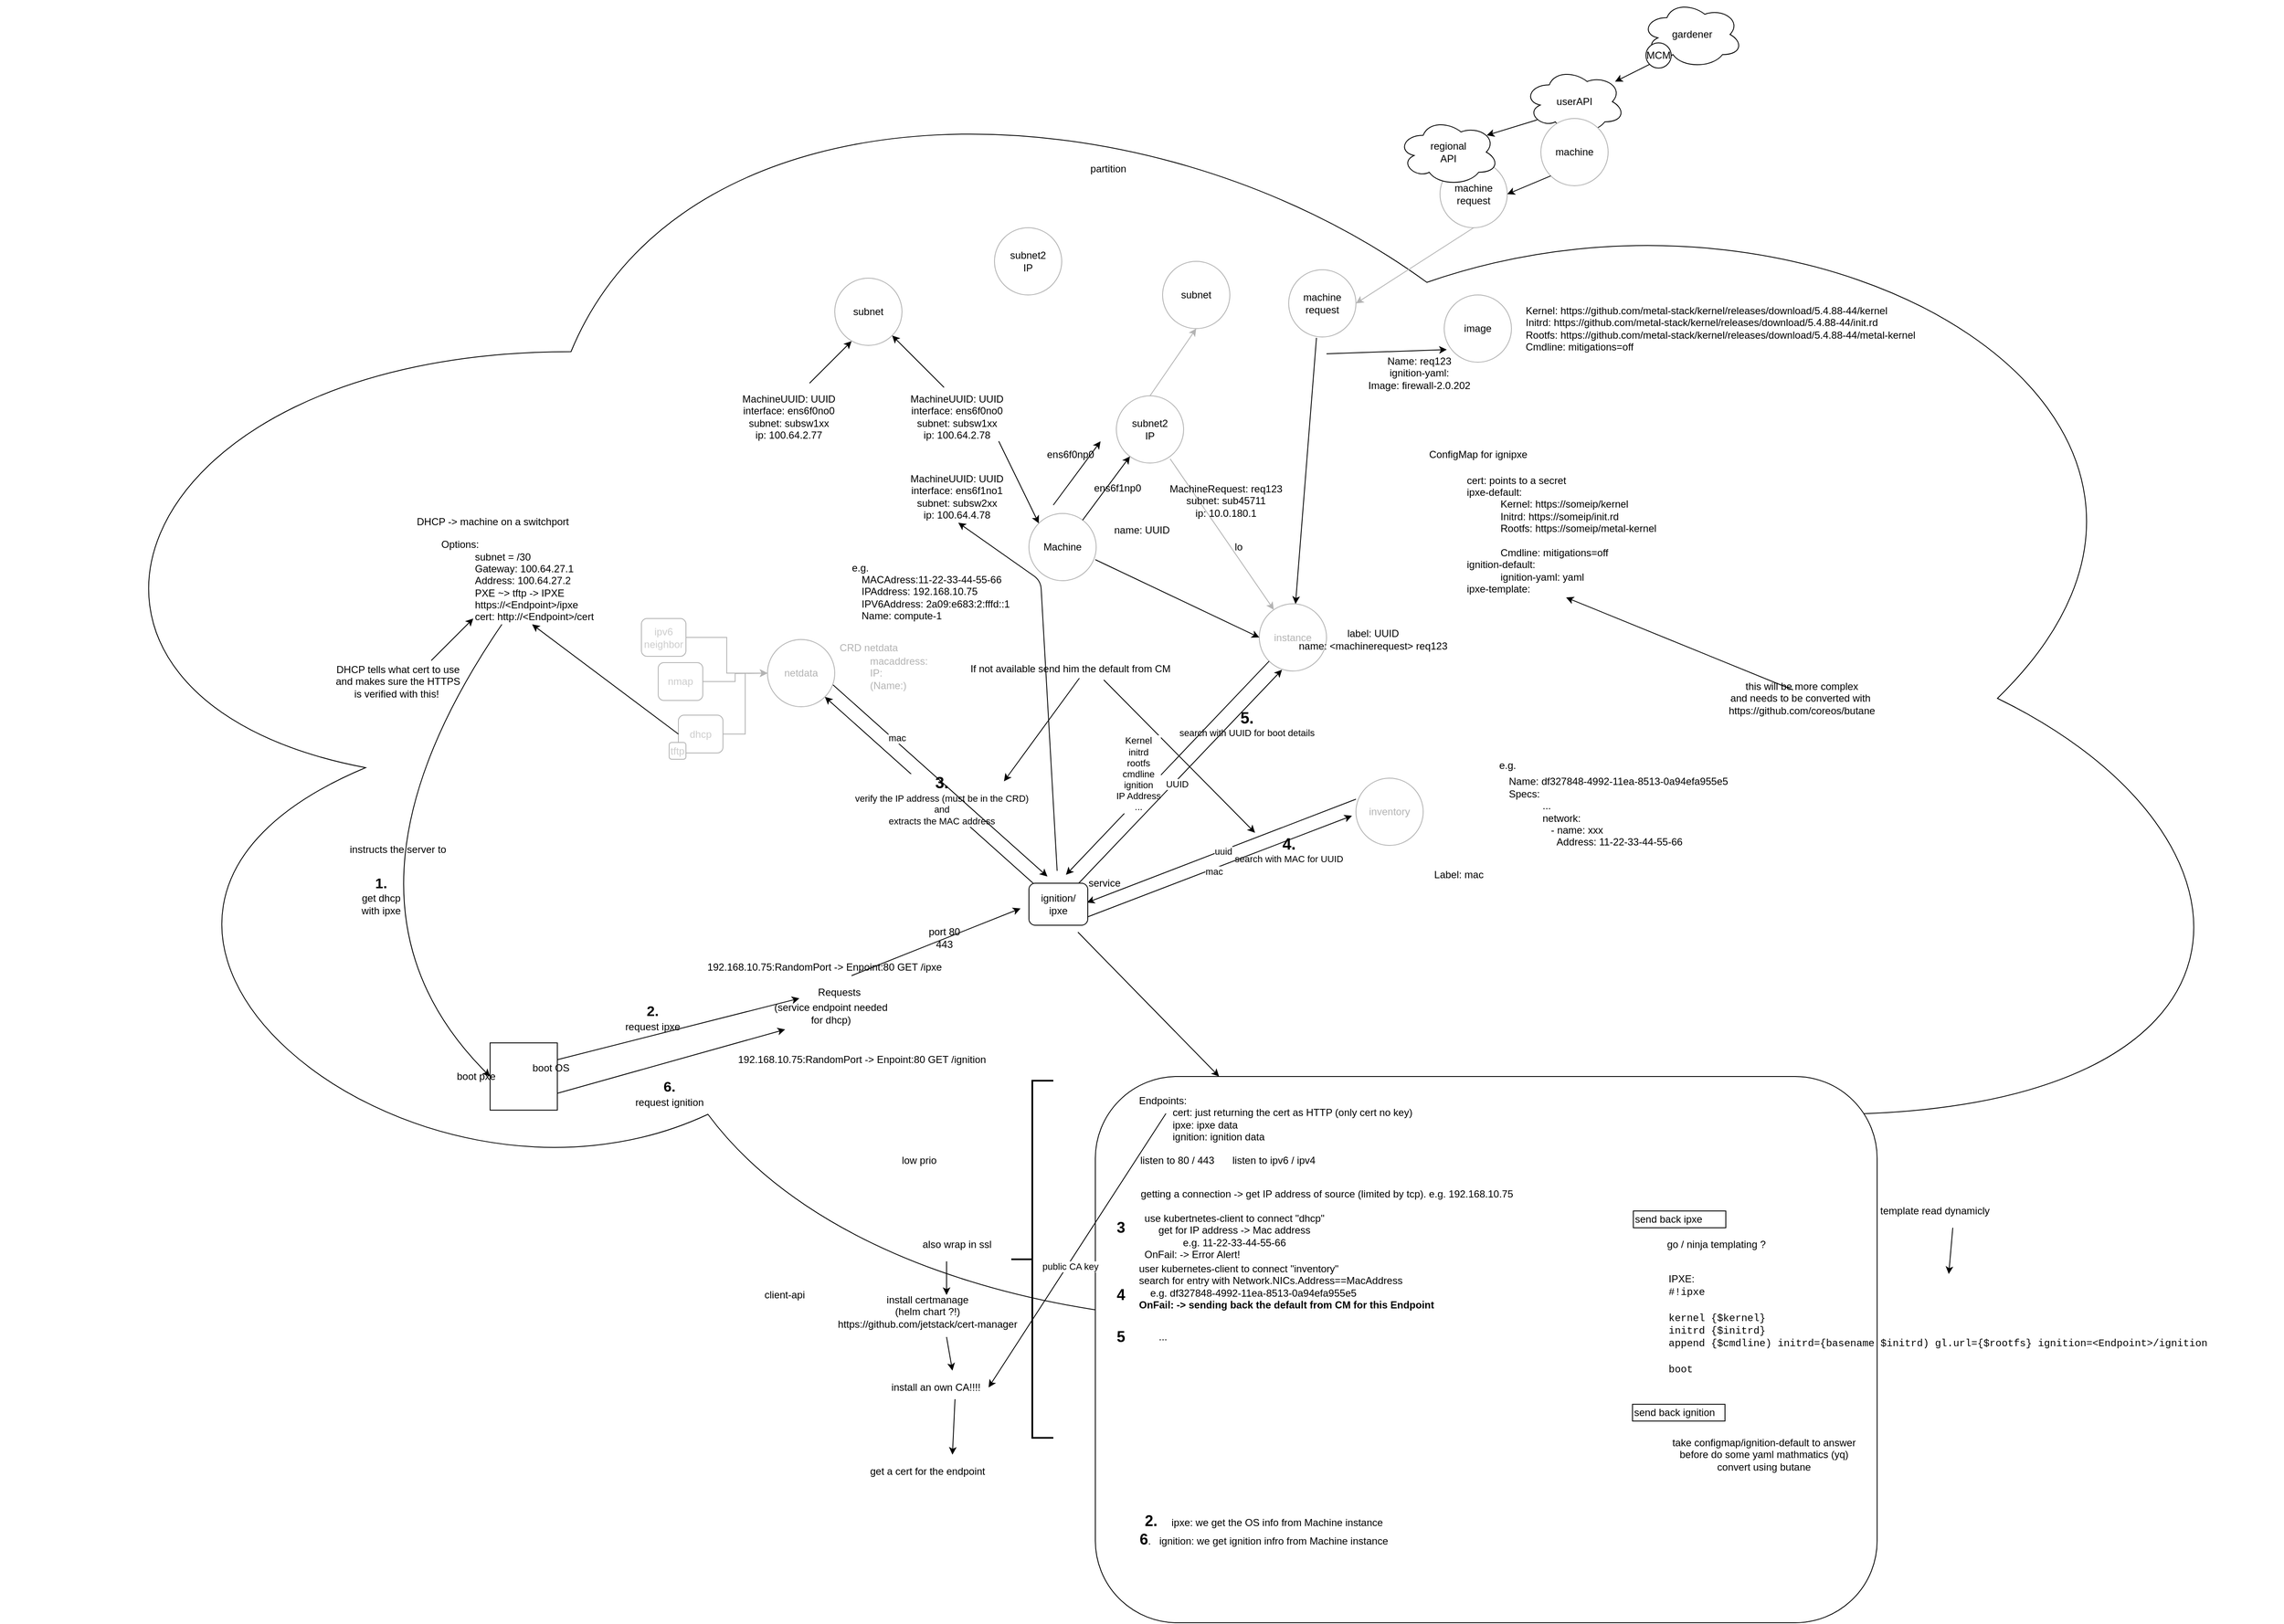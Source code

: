 <mxfile version="14.6.13" type="device" pages="3"><diagram id="IVbRhABQzuQ24AiYWzOt" name="Page-1"><mxGraphModel dx="1933" dy="2166" grid="1" gridSize="10" guides="1" tooltips="1" connect="1" arrows="1" fold="1" page="1" pageScale="1" pageWidth="827" pageHeight="1169" math="0" shadow="0"><root><mxCell id="0"/><mxCell id="1" parent="0"/><mxCell id="4SrQwcO4efUrPSWvglZD-6" value="" style="ellipse;shape=cloud;whiteSpace=wrap;html=1;fillColor=none;" vertex="1" parent="1"><mxGeometry x="-52.5" y="-745" width="2715" height="1650" as="geometry"/></mxCell><mxCell id="EXxMPu_TglQfdgp3Lks4-2" value="" style="endArrow=classic;html=1;entryX=0;entryY=0.5;entryDx=0;entryDy=0;" parent="1" edge="1"><mxGeometry width="50" height="50" relative="1" as="geometry"><mxPoint x="960" y="410" as="sourcePoint"/><mxPoint x="1161" y="330" as="targetPoint"/></mxGeometry></mxCell><mxCell id="EXxMPu_TglQfdgp3Lks4-3" value="service" style="text;html=1;strokeColor=none;fillColor=none;align=center;verticalAlign=middle;whiteSpace=wrap;rounded=0;" parent="1" vertex="1"><mxGeometry x="1241" y="290" width="40" height="20" as="geometry"/></mxCell><mxCell id="EXxMPu_TglQfdgp3Lks4-4" value="Requests" style="text;html=1;align=center;verticalAlign=middle;resizable=0;points=[];autosize=1;strokeColor=none;" parent="1" vertex="1"><mxGeometry x="910" y="420" width="70" height="20" as="geometry"/></mxCell><mxCell id="EXxMPu_TglQfdgp3Lks4-5" value="port 80&lt;br&gt;443" style="text;html=1;align=center;verticalAlign=middle;resizable=0;points=[];autosize=1;strokeColor=none;" parent="1" vertex="1"><mxGeometry x="1045" y="350" width="50" height="30" as="geometry"/></mxCell><mxCell id="EXxMPu_TglQfdgp3Lks4-7" value="(service endpoint needed&lt;br&gt;for dhcp)" style="text;html=1;align=center;verticalAlign=middle;resizable=0;points=[];autosize=1;strokeColor=none;" parent="1" vertex="1"><mxGeometry x="860" y="440" width="150" height="30" as="geometry"/></mxCell><mxCell id="EXxMPu_TglQfdgp3Lks4-8" value="netdata" style="ellipse;whiteSpace=wrap;html=1;aspect=fixed;strokeColor=#B3B3B3;fontColor=#B3B3B3;" parent="1" vertex="1"><mxGeometry x="860" y="10" width="80" height="80" as="geometry"/></mxCell><mxCell id="EXxMPu_TglQfdgp3Lks4-9" value="CRD netdata" style="text;html=1;align=center;verticalAlign=middle;resizable=0;points=[];autosize=1;strokeColor=none;fontColor=#B3B3B3;" parent="1" vertex="1"><mxGeometry x="940" y="10" width="80" height="20" as="geometry"/></mxCell><mxCell id="EXxMPu_TglQfdgp3Lks4-10" value="macaddress:&lt;br&gt;IP:&lt;br&gt;(Name:)" style="text;html=1;align=left;verticalAlign=middle;resizable=0;points=[];autosize=1;strokeColor=none;fontColor=#B3B3B3;" parent="1" vertex="1"><mxGeometry x="980" y="25" width="80" height="50" as="geometry"/></mxCell><mxCell id="EXxMPu_TglQfdgp3Lks4-12" value="" style="endArrow=classic;html=1;fontColor=#B3B3B3;entryX=1;entryY=1;entryDx=0;entryDy=0;" parent="1" target="EXxMPu_TglQfdgp3Lks4-8" edge="1"><mxGeometry width="50" height="50" relative="1" as="geometry"><mxPoint x="1176" y="300" as="sourcePoint"/><mxPoint x="1226" y="250" as="targetPoint"/></mxGeometry></mxCell><mxCell id="EXxMPu_TglQfdgp3Lks4-24" value="&lt;b&gt;&lt;font style=&quot;font-size: 19px&quot;&gt;3.&lt;/font&gt;&lt;/b&gt;&lt;br&gt;verify the IP address (must be in the CRD)&lt;br&gt;and&lt;br&gt;extracts the MAC address" style="edgeLabel;html=1;align=center;verticalAlign=middle;resizable=0;points=[];fontColor=#000000;" parent="EXxMPu_TglQfdgp3Lks4-12" vertex="1" connectable="0"><mxGeometry x="-0.114" y="-1" relative="1" as="geometry"><mxPoint as="offset"/></mxGeometry></mxCell><mxCell id="fyvmchz5bL-uv8BRMCBN-12" value="&lt;b&gt;&lt;font style=&quot;font-size: 19px&quot;&gt;4.&lt;/font&gt;&lt;/b&gt;&lt;br&gt;search with MAC for UUID" style="edgeLabel;html=1;align=center;verticalAlign=middle;resizable=0;points=[];fontColor=#000000;" parent="EXxMPu_TglQfdgp3Lks4-12" vertex="1" connectable="0"><mxGeometry x="-0.114" y="-1" relative="1" as="geometry"><mxPoint x="412.87" y="58.78" as="offset"/></mxGeometry></mxCell><mxCell id="fyvmchz5bL-uv8BRMCBN-18" value="&lt;b&gt;&lt;font style=&quot;font-size: 19px&quot;&gt;5.&lt;/font&gt;&lt;/b&gt;&lt;br&gt;search with UUID for boot details" style="edgeLabel;html=1;align=center;verticalAlign=middle;resizable=0;points=[];fontColor=#000000;" parent="EXxMPu_TglQfdgp3Lks4-12" vertex="1" connectable="0"><mxGeometry x="-0.114" y="-1" relative="1" as="geometry"><mxPoint x="362.87" y="-91.22" as="offset"/></mxGeometry></mxCell><mxCell id="EXxMPu_TglQfdgp3Lks4-15" value="Options:&lt;br&gt;&lt;blockquote style=&quot;margin: 0 0 0 40px ; border: none ; padding: 0px&quot;&gt;subnet = /30&lt;br&gt;Gateway: 100.64.27.1&lt;br&gt;Address: 100.64.27.2&lt;div&gt;&lt;span&gt;PXE ~&amp;gt; tftp -&amp;gt; IPXE&lt;/span&gt;&lt;/div&gt;https://&amp;lt;Endpoint&amp;gt;&lt;span&gt;/ipxe&lt;br&gt;&lt;/span&gt;cert: http://&amp;lt;Endpoint&amp;gt;/cert&lt;/blockquote&gt;" style="text;html=1;align=left;verticalAlign=middle;resizable=0;points=[];autosize=1;" parent="1" vertex="1"><mxGeometry x="470" y="-110" width="200" height="100" as="geometry"/></mxCell><mxCell id="EXxMPu_TglQfdgp3Lks4-16" value="DHCP -&amp;gt; machine on a switchport&amp;nbsp;" style="text;html=1;strokeColor=none;fillColor=none;align=center;verticalAlign=middle;whiteSpace=wrap;rounded=0;" parent="1" vertex="1"><mxGeometry x="420" y="-140" width="230" height="20" as="geometry"/></mxCell><mxCell id="EXxMPu_TglQfdgp3Lks4-18" value="" style="endArrow=classic;html=1;fontColor=#B3B3B3;" parent="1" edge="1"><mxGeometry width="50" height="50" relative="1" as="geometry"><mxPoint x="460" y="35" as="sourcePoint"/><mxPoint x="510" y="-15" as="targetPoint"/></mxGeometry></mxCell><mxCell id="EXxMPu_TglQfdgp3Lks4-19" value="DHCP tells what cert to use&lt;br&gt;and makes sure the HTTPS &lt;br&gt;is verified with this!&amp;nbsp;" style="text;html=1;align=center;verticalAlign=middle;resizable=0;points=[];autosize=1;strokeColor=none;" parent="1" vertex="1"><mxGeometry x="340" y="35" width="160" height="50" as="geometry"/></mxCell><mxCell id="EXxMPu_TglQfdgp3Lks4-23" value="cert: points to a secret&lt;br&gt;ipxe-default:&amp;nbsp;&lt;br&gt;&lt;blockquote style=&quot;margin: 0 0 0 40px ; border: none ; padding: 0px&quot;&gt;&lt;span&gt;Kernel:&amp;nbsp;&lt;/span&gt;&lt;span&gt;https://someip/kernel&lt;br&gt;&lt;/span&gt;&lt;span&gt;Initrd: https://someip/init.rd&lt;br&gt;&lt;/span&gt;&lt;span&gt;Rootfs: https://someip/metal-kernel&lt;br&gt;&lt;/span&gt;&lt;/blockquote&gt;&lt;br&gt;&lt;blockquote style=&quot;margin: 0 0 0 40px ; border: none ; padding: 0px&quot;&gt;&lt;span&gt;Cmdline: mitigations=off&lt;br&gt;&lt;/span&gt;&lt;/blockquote&gt;&lt;span&gt;ignition-default:&lt;br&gt;&amp;nbsp; &amp;nbsp; &amp;nbsp; &amp;nbsp; &amp;nbsp; &amp;nbsp; ignition-yaml: yaml&amp;nbsp;&lt;br&gt;ipxe-template:&lt;br&gt;&lt;/span&gt;" style="text;html=1;align=left;verticalAlign=middle;resizable=0;points=[];autosize=1;strokeColor=none;fontColor=#000000;" parent="1" vertex="1"><mxGeometry x="1690" y="-190" width="240" height="150" as="geometry"/></mxCell><mxCell id="EXxMPu_TglQfdgp3Lks4-25" value="" style="endArrow=classic;html=1;fontColor=#000000;entryX=0.462;entryY=0.562;entryDx=0;entryDy=0;entryPerimeter=0;exitX=0.544;exitY=1.05;exitDx=0;exitDy=0;exitPerimeter=0;" parent="1" source="EXxMPu_TglQfdgp3Lks4-26" edge="1"><mxGeometry width="50" height="50" relative="1" as="geometry"><mxPoint x="1220" y="-100" as="sourcePoint"/><mxPoint x="1141.3" y="178.77" as="targetPoint"/></mxGeometry></mxCell><mxCell id="EXxMPu_TglQfdgp3Lks4-26" value="If not available send him the default from CM" style="text;html=1;align=center;verticalAlign=middle;resizable=0;points=[];autosize=1;strokeColor=none;fontColor=#000000;" parent="1" vertex="1"><mxGeometry x="1095" y="35" width="250" height="20" as="geometry"/></mxCell><mxCell id="EXxMPu_TglQfdgp3Lks4-27" value="" style="endArrow=classic;html=1;fontColor=#000000;entryX=0.822;entryY=0.632;entryDx=0;entryDy=0;entryPerimeter=0;" parent="1" edge="1"><mxGeometry width="50" height="50" relative="1" as="geometry"><mxPoint x="1241" y="340" as="sourcePoint"/><mxPoint x="1555.3" y="219.72" as="targetPoint"/></mxGeometry></mxCell><mxCell id="EXxMPu_TglQfdgp3Lks4-32" value="mac" style="edgeLabel;html=1;align=center;verticalAlign=middle;resizable=0;points=[];fontColor=#000000;" parent="EXxMPu_TglQfdgp3Lks4-27" vertex="1" connectable="0"><mxGeometry x="-0.053" y="-3" relative="1" as="geometry"><mxPoint as="offset"/></mxGeometry></mxCell><mxCell id="EXxMPu_TglQfdgp3Lks4-28" value="inventory" style="ellipse;whiteSpace=wrap;html=1;aspect=fixed;strokeColor=#B3B3B3;fontColor=#B3B3B3;" parent="1" vertex="1"><mxGeometry x="1560" y="175" width="80" height="80" as="geometry"/></mxCell><mxCell id="EXxMPu_TglQfdgp3Lks4-29" value="" style="endArrow=classic;html=1;fontColor=#000000;exitX=0.975;exitY=0.675;exitDx=0;exitDy=0;exitPerimeter=0;entryX=0.4;entryY=0.025;entryDx=0;entryDy=0;entryPerimeter=0;" parent="1" source="EXxMPu_TglQfdgp3Lks4-8" edge="1"><mxGeometry width="50" height="50" relative="1" as="geometry"><mxPoint x="1020" y="190" as="sourcePoint"/><mxPoint x="1193" y="292" as="targetPoint"/></mxGeometry></mxCell><mxCell id="EXxMPu_TglQfdgp3Lks4-30" value="mac" style="edgeLabel;html=1;align=center;verticalAlign=middle;resizable=0;points=[];fontColor=#000000;" parent="EXxMPu_TglQfdgp3Lks4-29" vertex="1" connectable="0"><mxGeometry x="-0.423" y="4" relative="1" as="geometry"><mxPoint as="offset"/></mxGeometry></mxCell><mxCell id="EXxMPu_TglQfdgp3Lks4-31" value="" style="endArrow=classic;html=1;fontColor=#000000;entryX=0.988;entryY=0.413;entryDx=0;entryDy=0;entryPerimeter=0;" parent="1" edge="1"><mxGeometry width="50" height="50" relative="1" as="geometry"><mxPoint x="1560" y="200" as="sourcePoint"/><mxPoint x="1240.04" y="323.04" as="targetPoint"/></mxGeometry></mxCell><mxCell id="EXxMPu_TglQfdgp3Lks4-33" value="uuid" style="edgeLabel;html=1;align=center;verticalAlign=middle;resizable=0;points=[];fontColor=#000000;" parent="EXxMPu_TglQfdgp3Lks4-31" vertex="1" connectable="0"><mxGeometry x="-0.01" y="1" relative="1" as="geometry"><mxPoint as="offset"/></mxGeometry></mxCell><mxCell id="EXxMPu_TglQfdgp3Lks4-37" value="" style="endArrow=classic;html=1;fontColor=#000000;exitX=0.66;exitY=1.15;exitDx=0;exitDy=0;exitPerimeter=0;" parent="1" source="EXxMPu_TglQfdgp3Lks4-26" edge="1"><mxGeometry width="50" height="50" relative="1" as="geometry"><mxPoint x="1241" y="66" as="sourcePoint"/><mxPoint x="1440" y="240" as="targetPoint"/></mxGeometry></mxCell><mxCell id="5ljOQXrfJvEeCuJ0ylAl-1" value="ConfigMap for ignipxe" style="text;html=1;align=center;verticalAlign=middle;resizable=0;points=[];autosize=1;strokeColor=none;" parent="1" vertex="1"><mxGeometry x="1640" y="-220" width="130" height="20" as="geometry"/></mxCell><mxCell id="5ljOQXrfJvEeCuJ0ylAl-2" value="" style="rounded=1;whiteSpace=wrap;html=1;" parent="1" vertex="1"><mxGeometry x="1250" y="530" width="930" height="650" as="geometry"/></mxCell><mxCell id="EXxMPu_TglQfdgp3Lks4-20" value="Endpoints:&lt;br&gt;&lt;blockquote style=&quot;margin: 0 0 0 40px ; border: none ; padding: 0px&quot;&gt;cert: just returning the cert as HTTP (only cert no key)&lt;br&gt;ipxe: ipxe data&lt;br&gt;ignition: ignition data&amp;nbsp;&amp;nbsp;&lt;/blockquote&gt;" style="text;html=1;align=left;verticalAlign=middle;resizable=0;points=[];autosize=1;strokeColor=none;fontColor=#000000;" parent="1" vertex="1"><mxGeometry x="1300" y="550" width="340" height="60" as="geometry"/></mxCell><mxCell id="5ljOQXrfJvEeCuJ0ylAl-3" value="" style="endArrow=classic;html=1;exitX=1;exitY=1;exitDx=0;exitDy=0;" parent="1" target="5ljOQXrfJvEeCuJ0ylAl-2" edge="1"><mxGeometry width="50" height="50" relative="1" as="geometry"><mxPoint x="1229.284" y="358.284" as="sourcePoint"/><mxPoint x="1270" y="310" as="targetPoint"/></mxGeometry></mxCell><mxCell id="5ljOQXrfJvEeCuJ0ylAl-4" value="listen to 80 / 443" style="text;html=1;strokeColor=none;fillColor=none;align=center;verticalAlign=middle;whiteSpace=wrap;rounded=0;" parent="1" vertex="1"><mxGeometry x="1275" y="620" width="145" height="20" as="geometry"/></mxCell><mxCell id="5ljOQXrfJvEeCuJ0ylAl-5" value="getting a connection -&amp;gt; get IP address of source (limited by tcp). e.g. 192.168.10.75" style="text;html=1;align=center;verticalAlign=middle;resizable=0;points=[];autosize=1;strokeColor=none;" parent="1" vertex="1"><mxGeometry x="1295" y="660" width="460" height="20" as="geometry"/></mxCell><mxCell id="5ljOQXrfJvEeCuJ0ylAl-6" value="use kubertnetes-client to connect &quot;dhcp&quot;&lt;br&gt;get for IP address -&amp;gt; Mac address&lt;br&gt;e.g. 11-22-33-44-55-66&lt;br&gt;&lt;div style=&quot;text-align: left&quot;&gt;OnFail: -&amp;gt; Error Alert!&lt;/div&gt;" style="text;html=1;align=center;verticalAlign=middle;resizable=0;points=[];autosize=1;strokeColor=none;" parent="1" vertex="1"><mxGeometry x="1300" y="690" width="230" height="60" as="geometry"/></mxCell><mxCell id="5ljOQXrfJvEeCuJ0ylAl-7" value="user kubernetes-client to connect &quot;inventory&quot;&lt;br&gt;search for entry with Network.NICs.Address==MacAddress&amp;nbsp;&lt;br&gt;&lt;span&gt;&amp;nbsp; &amp;nbsp; e.g. df327848-4992-11ea-8513-0a94efa955e5&lt;br&gt;&lt;b&gt;OnFail: -&amp;gt; sending back the default from CM for this Endpoint&lt;/b&gt;&lt;br&gt;&lt;/span&gt;" style="text;html=1;strokeColor=none;fillColor=none;align=left;verticalAlign=middle;whiteSpace=wrap;rounded=0;" parent="1" vertex="1"><mxGeometry x="1300" y="770" width="385" height="20" as="geometry"/></mxCell><mxCell id="5ljOQXrfJvEeCuJ0ylAl-8" value="192.168.10.75:RandomPort -&amp;gt; Enpoint:80 GET /ipxe" style="text;html=1;strokeColor=none;fillColor=none;align=center;verticalAlign=middle;whiteSpace=wrap;rounded=0;" parent="1" vertex="1"><mxGeometry x="783" y="390" width="290" height="20" as="geometry"/></mxCell><mxCell id="5ljOQXrfJvEeCuJ0ylAl-9" value="MACAdress:11-22-33-44-55-66&lt;br&gt;IPAddress: 192.168.10.75&lt;br&gt;IPV6Address:&amp;nbsp;2a09:e683:2:fffd::1&lt;br&gt;Name: compute-1" style="text;html=1;align=left;verticalAlign=middle;resizable=0;points=[];autosize=1;strokeColor=none;" parent="1" vertex="1"><mxGeometry x="970" y="-70" width="190" height="60" as="geometry"/></mxCell><mxCell id="5ljOQXrfJvEeCuJ0ylAl-10" value="e.g." style="text;html=1;align=center;verticalAlign=middle;resizable=0;points=[];autosize=1;strokeColor=none;" parent="1" vertex="1"><mxGeometry x="950" y="-85" width="40" height="20" as="geometry"/></mxCell><mxCell id="5ljOQXrfJvEeCuJ0ylAl-11" value="e.g." style="text;html=1;align=center;verticalAlign=middle;resizable=0;points=[];autosize=1;strokeColor=none;" parent="1" vertex="1"><mxGeometry x="1720" y="150" width="40" height="20" as="geometry"/></mxCell><mxCell id="5ljOQXrfJvEeCuJ0ylAl-12" value="Name:&amp;nbsp;&lt;span&gt;df327848-4992-11ea-8513-0a94efa955e5&lt;br&gt;Specs:&lt;br&gt;&lt;/span&gt;&lt;blockquote style=&quot;margin: 0 0 0 40px ; border: none ; padding: 0px&quot;&gt;&lt;span&gt;...&lt;br&gt;&lt;/span&gt;&lt;span&gt;network:&lt;/span&gt;&lt;/blockquote&gt;&lt;blockquote style=&quot;margin: 0 0 0 40px ; border: none ; padding: 0px&quot;&gt;&lt;span&gt;&amp;nbsp; &amp;nbsp;- name: xxx&lt;br&gt;&amp;nbsp; &amp;nbsp; &amp;nbsp;Address: 11-22-33-44-55-66&lt;/span&gt;&lt;/blockquote&gt;" style="text;html=1;align=left;verticalAlign=middle;resizable=0;points=[];autosize=1;strokeColor=none;" parent="1" vertex="1"><mxGeometry x="1740" y="170" width="280" height="90" as="geometry"/></mxCell><mxCell id="5ljOQXrfJvEeCuJ0ylAl-13" value="send back ipxe" style="rounded=0;whiteSpace=wrap;html=1;align=left;" parent="1" vertex="1"><mxGeometry x="1890" y="690" width="110" height="20" as="geometry"/></mxCell><mxCell id="5ljOQXrfJvEeCuJ0ylAl-14" value="go / ninja templating ?&amp;nbsp;" style="text;html=1;strokeColor=none;fillColor=none;align=center;verticalAlign=middle;whiteSpace=wrap;rounded=0;" parent="1" vertex="1"><mxGeometry x="1913" y="720" width="155" height="20" as="geometry"/></mxCell><mxCell id="EXxMPu_TglQfdgp3Lks4-21" value="IPXE:&lt;br&gt;&lt;div&gt;&lt;font face=&quot;Courier New&quot;&gt;#!ipxe&lt;/font&gt;&lt;/div&gt;&lt;div&gt;&lt;font face=&quot;Courier New&quot;&gt;&lt;br&gt;&lt;/font&gt;&lt;/div&gt;&lt;div&gt;&lt;font face=&quot;Courier New&quot;&gt;kernel {$kernel}&amp;nbsp;&lt;/font&gt;&lt;span style=&quot;font-family: &amp;#34;courier new&amp;#34;&quot;&gt;&amp;nbsp;&lt;/span&gt;&lt;br&gt;&lt;/div&gt;&lt;div&gt;&lt;span style=&quot;font-family: &amp;#34;courier new&amp;#34;&quot;&gt;initrd {$initrd}&lt;/span&gt;&lt;/div&gt;&lt;font face=&quot;Courier New&quot;&gt;append {$cmdline) initrd={basename $initrd)&amp;nbsp;gl.url={$rootfs} ignition=&amp;lt;Endpoint&amp;gt;/ignition&lt;br&gt;&amp;nbsp;&lt;br&gt;&lt;/font&gt;&lt;div&gt;&lt;font face=&quot;Courier New&quot;&gt;boot&lt;/font&gt;&lt;/div&gt;" style="text;html=1;align=left;verticalAlign=middle;resizable=0;points=[];autosize=1;strokeColor=none;fontColor=#000000;" parent="1" vertex="1"><mxGeometry x="1930" y="765" width="660" height="120" as="geometry"/></mxCell><mxCell id="5ljOQXrfJvEeCuJ0ylAl-15" value="send back ignition" style="rounded=0;whiteSpace=wrap;html=1;align=left;" parent="1" vertex="1"><mxGeometry x="1889" y="920" width="110" height="20" as="geometry"/></mxCell><mxCell id="5ljOQXrfJvEeCuJ0ylAl-16" value="take configmap/ignition-default to answer&lt;br&gt;before do some yaml mathmatics (yq)&lt;br&gt;convert using butane" style="text;html=1;align=center;verticalAlign=middle;resizable=0;points=[];autosize=1;strokeColor=none;" parent="1" vertex="1"><mxGeometry x="1930" y="955" width="230" height="50" as="geometry"/></mxCell><mxCell id="5ljOQXrfJvEeCuJ0ylAl-17" value="&lt;font style=&quot;font-size: 18px&quot;&gt;&lt;b&gt;2.&amp;nbsp; &lt;/b&gt;&lt;/font&gt;&amp;nbsp; ipxe: we get the OS info from Machine instance&lt;br&gt;&lt;font style=&quot;font-size: 18px&quot;&gt;&lt;b&gt;6&lt;/b&gt;&lt;/font&gt;.&amp;nbsp; &amp;nbsp;ignition: we get ignition infro from Machine instance" style="text;html=1;align=center;verticalAlign=middle;resizable=0;points=[];autosize=1;strokeColor=none;" parent="1" vertex="1"><mxGeometry x="1295" y="1050" width="310" height="40" as="geometry"/></mxCell><mxCell id="LIKy7rK_Ku7mHHoAdJky-7" style="edgeStyle=orthogonalEdgeStyle;rounded=0;orthogonalLoop=1;jettySize=auto;html=1;entryX=0;entryY=0.5;entryDx=0;entryDy=0;strokeColor=#B3B3B3;" parent="1" source="LIKy7rK_Ku7mHHoAdJky-1" target="EXxMPu_TglQfdgp3Lks4-8" edge="1"><mxGeometry relative="1" as="geometry"/></mxCell><mxCell id="LIKy7rK_Ku7mHHoAdJky-1" value="dhcp" style="rounded=1;whiteSpace=wrap;html=1;fillColor=none;fontColor=#CCCCCC;strokeColor=#B3B3B3;" parent="1" vertex="1"><mxGeometry x="754" y="100" width="53" height="45" as="geometry"/></mxCell><mxCell id="LIKy7rK_Ku7mHHoAdJky-6" style="edgeStyle=orthogonalEdgeStyle;rounded=0;orthogonalLoop=1;jettySize=auto;html=1;strokeColor=#B3B3B3;" parent="1" source="LIKy7rK_Ku7mHHoAdJky-2" edge="1"><mxGeometry relative="1" as="geometry"><mxPoint x="860" y="50" as="targetPoint"/></mxGeometry></mxCell><mxCell id="LIKy7rK_Ku7mHHoAdJky-2" value="nmap" style="rounded=1;whiteSpace=wrap;html=1;fillColor=none;fontColor=#CCCCCC;strokeColor=#B3B3B3;" parent="1" vertex="1"><mxGeometry x="730" y="37.5" width="53" height="45" as="geometry"/></mxCell><mxCell id="LIKy7rK_Ku7mHHoAdJky-5" style="edgeStyle=orthogonalEdgeStyle;rounded=0;orthogonalLoop=1;jettySize=auto;html=1;strokeColor=#B3B3B3;" parent="1" source="LIKy7rK_Ku7mHHoAdJky-3" target="EXxMPu_TglQfdgp3Lks4-8" edge="1"><mxGeometry relative="1" as="geometry"/></mxCell><mxCell id="LIKy7rK_Ku7mHHoAdJky-3" value="ipv6 neighbor" style="rounded=1;whiteSpace=wrap;html=1;fillColor=none;fontColor=#CCCCCC;strokeColor=#B3B3B3;" parent="1" vertex="1"><mxGeometry x="710" y="-15" width="53" height="45" as="geometry"/></mxCell><mxCell id="LIKy7rK_Ku7mHHoAdJky-4" value="tftp" style="rounded=1;whiteSpace=wrap;html=1;fontColor=#CCCCCC;strokeColor=#B3B3B3;" parent="1" vertex="1"><mxGeometry x="743" y="132.5" width="20" height="20" as="geometry"/></mxCell><mxCell id="fyvmchz5bL-uv8BRMCBN-1" value="" style="endArrow=classic;html=1;exitX=0;exitY=0.5;exitDx=0;exitDy=0;entryX=0.55;entryY=1.02;entryDx=0;entryDy=0;entryPerimeter=0;" parent="1" source="LIKy7rK_Ku7mHHoAdJky-1" target="EXxMPu_TglQfdgp3Lks4-15" edge="1"><mxGeometry width="50" height="50" relative="1" as="geometry"><mxPoint x="610" y="100" as="sourcePoint"/><mxPoint x="660" y="50" as="targetPoint"/></mxGeometry></mxCell><mxCell id="fyvmchz5bL-uv8BRMCBN-2" value="" style="whiteSpace=wrap;html=1;aspect=fixed;" parent="1" vertex="1"><mxGeometry x="530" y="490" width="80" height="80" as="geometry"/></mxCell><mxCell id="fyvmchz5bL-uv8BRMCBN-5" value="" style="endArrow=classic;html=1;entryX=0.253;entryY=-0.1;entryDx=0;entryDy=0;entryPerimeter=0;exitX=1;exitY=0.25;exitDx=0;exitDy=0;" parent="1" source="fyvmchz5bL-uv8BRMCBN-2" target="EXxMPu_TglQfdgp3Lks4-7" edge="1"><mxGeometry width="50" height="50" relative="1" as="geometry"><mxPoint x="610" y="520" as="sourcePoint"/><mxPoint x="660" y="470" as="targetPoint"/></mxGeometry></mxCell><mxCell id="fyvmchz5bL-uv8BRMCBN-6" value="&lt;b style=&quot;font-size: 17px&quot;&gt;1.&lt;br&gt;&lt;/b&gt;get dhcp&lt;br&gt;with ipxe" style="text;html=1;align=center;verticalAlign=middle;resizable=0;points=[];autosize=1;fontColor=#000000;" parent="1" vertex="1"><mxGeometry x="370" y="290" width="60" height="50" as="geometry"/></mxCell><mxCell id="fyvmchz5bL-uv8BRMCBN-7" value="&lt;b style=&quot;font-size: 17px&quot;&gt;2.&lt;br&gt;&lt;/b&gt;request ipxe" style="text;html=1;align=center;verticalAlign=middle;resizable=0;points=[];autosize=1;fontColor=#000000;" parent="1" vertex="1"><mxGeometry x="683" y="440" width="80" height="40" as="geometry"/></mxCell><mxCell id="fyvmchz5bL-uv8BRMCBN-9" value="listen to ipv6 / ipv4" style="text;html=1;strokeColor=none;fillColor=none;align=center;verticalAlign=middle;whiteSpace=wrap;rounded=0;" parent="1" vertex="1"><mxGeometry x="1390" y="620" width="145" height="20" as="geometry"/></mxCell><mxCell id="fyvmchz5bL-uv8BRMCBN-10" value="&lt;b&gt;&lt;font style=&quot;font-size: 18px&quot;&gt;3&lt;/font&gt;&lt;/b&gt;" style="text;html=1;align=center;verticalAlign=middle;resizable=0;points=[];autosize=1;fontColor=#000000;" parent="1" vertex="1"><mxGeometry x="1265" y="700" width="30" height="20" as="geometry"/></mxCell><mxCell id="fyvmchz5bL-uv8BRMCBN-11" value="&lt;b&gt;&lt;font style=&quot;font-size: 18px&quot;&gt;4&lt;/font&gt;&lt;/b&gt;" style="text;html=1;align=center;verticalAlign=middle;resizable=0;points=[];autosize=1;fontColor=#000000;" parent="1" vertex="1"><mxGeometry x="1265" y="780" width="30" height="20" as="geometry"/></mxCell><mxCell id="fyvmchz5bL-uv8BRMCBN-13" value="instance" style="ellipse;whiteSpace=wrap;html=1;aspect=fixed;strokeColor=#B3B3B3;fontColor=#B3B3B3;" parent="1" vertex="1"><mxGeometry x="1445" y="-32.5" width="80" height="80" as="geometry"/></mxCell><mxCell id="fyvmchz5bL-uv8BRMCBN-14" value="" style="endArrow=classic;html=1;fontColor=#000000;entryX=0.988;entryY=0.413;entryDx=0;entryDy=0;entryPerimeter=0;exitX=0;exitY=1;exitDx=0;exitDy=0;" parent="1" source="fyvmchz5bL-uv8BRMCBN-13" edge="1"><mxGeometry width="50" height="50" relative="1" as="geometry"><mxPoint x="1535" y="166.96" as="sourcePoint"/><mxPoint x="1215.04" y="290.0" as="targetPoint"/></mxGeometry></mxCell><mxCell id="fyvmchz5bL-uv8BRMCBN-15" value="Kernel&lt;br&gt;initrd&lt;br&gt;rootfs&lt;br&gt;cmdline&lt;br&gt;ignition&lt;br&gt;IP Address&lt;br&gt;..." style="edgeLabel;html=1;align=center;verticalAlign=middle;resizable=0;points=[];fontColor=#000000;" parent="fyvmchz5bL-uv8BRMCBN-14" vertex="1" connectable="0"><mxGeometry x="-0.01" y="1" relative="1" as="geometry"><mxPoint x="-37.55" y="7.42" as="offset"/></mxGeometry></mxCell><mxCell id="fyvmchz5bL-uv8BRMCBN-16" value="" style="endArrow=classic;html=1;fontColor=#000000;entryX=0.338;entryY=0.981;entryDx=0;entryDy=0;entryPerimeter=0;" parent="1" target="fyvmchz5bL-uv8BRMCBN-13" edge="1"><mxGeometry width="50" height="50" relative="1" as="geometry"><mxPoint x="1230" y="300.28" as="sourcePoint"/><mxPoint x="1544.3" y="180.0" as="targetPoint"/></mxGeometry></mxCell><mxCell id="fyvmchz5bL-uv8BRMCBN-17" value="UUID" style="edgeLabel;html=1;align=center;verticalAlign=middle;resizable=0;points=[];fontColor=#000000;" parent="fyvmchz5bL-uv8BRMCBN-16" vertex="1" connectable="0"><mxGeometry x="-0.053" y="-3" relative="1" as="geometry"><mxPoint as="offset"/></mxGeometry></mxCell><mxCell id="fyvmchz5bL-uv8BRMCBN-19" value="&lt;b&gt;&lt;font style=&quot;font-size: 18px&quot;&gt;5&lt;/font&gt;&lt;/b&gt;" style="text;html=1;align=center;verticalAlign=middle;resizable=0;points=[];autosize=1;fontColor=#000000;" parent="1" vertex="1"><mxGeometry x="1265" y="830" width="30" height="20" as="geometry"/></mxCell><mxCell id="fyvmchz5bL-uv8BRMCBN-20" value="..." style="text;html=1;align=center;verticalAlign=middle;resizable=0;points=[];autosize=1;fontColor=#000000;" parent="1" vertex="1"><mxGeometry x="1315" y="830" width="30" height="20" as="geometry"/></mxCell><mxCell id="fyvmchz5bL-uv8BRMCBN-21" value="boot pxe" style="text;html=1;strokeColor=none;fillColor=none;align=center;verticalAlign=middle;whiteSpace=wrap;rounded=0;fontColor=#000000;" parent="1" vertex="1"><mxGeometry x="470" y="520" width="87" height="20" as="geometry"/></mxCell><mxCell id="fyvmchz5bL-uv8BRMCBN-22" value="boot OS" style="text;html=1;strokeColor=none;fillColor=none;align=center;verticalAlign=middle;whiteSpace=wrap;rounded=0;fontColor=#000000;" parent="1" vertex="1"><mxGeometry x="555" y="510" width="95" height="20" as="geometry"/></mxCell><mxCell id="fyvmchz5bL-uv8BRMCBN-23" value="" style="endArrow=classic;html=1;strokeColor=#000000;fontColor=#000000;entryX=0.14;entryY=1.133;entryDx=0;entryDy=0;entryPerimeter=0;" parent="1" target="EXxMPu_TglQfdgp3Lks4-7" edge="1"><mxGeometry width="50" height="50" relative="1" as="geometry"><mxPoint x="610" y="550" as="sourcePoint"/><mxPoint x="660" y="500" as="targetPoint"/></mxGeometry></mxCell><mxCell id="fyvmchz5bL-uv8BRMCBN-24" value="&lt;b style=&quot;font-size: 17px&quot;&gt;6.&lt;br&gt;&lt;/b&gt;request ignition" style="text;html=1;align=center;verticalAlign=middle;resizable=0;points=[];autosize=1;fontColor=#000000;" parent="1" vertex="1"><mxGeometry x="693" y="530" width="100" height="40" as="geometry"/></mxCell><mxCell id="fyvmchz5bL-uv8BRMCBN-25" value="192.168.10.75:RandomPort -&amp;gt; Enpoint:80 GET /ignition" style="text;html=1;strokeColor=none;fillColor=none;align=center;verticalAlign=middle;whiteSpace=wrap;rounded=0;" parent="1" vertex="1"><mxGeometry x="805" y="500" width="335" height="20" as="geometry"/></mxCell><mxCell id="fyvmchz5bL-uv8BRMCBN-26" value="" style="endArrow=classic;html=1;strokeColor=#000000;fontColor=#000000;entryX=0.5;entryY=1;entryDx=0;entryDy=0;entryPerimeter=0;" parent="1" target="EXxMPu_TglQfdgp3Lks4-23" edge="1"><mxGeometry width="50" height="50" relative="1" as="geometry"><mxPoint x="2080" y="70" as="sourcePoint"/><mxPoint x="1620" y="30" as="targetPoint"/></mxGeometry></mxCell><mxCell id="fyvmchz5bL-uv8BRMCBN-27" value="this will be more complex&lt;br&gt;and needs to be converted with&amp;nbsp;&lt;br&gt;https://github.com/coreos/butane" style="text;html=1;align=center;verticalAlign=middle;resizable=0;points=[];autosize=1;fontColor=#000000;" parent="1" vertex="1"><mxGeometry x="1995" y="55" width="190" height="50" as="geometry"/></mxCell><mxCell id="fyvmchz5bL-uv8BRMCBN-28" value="&lt;span&gt;ignition/&lt;/span&gt;&lt;br&gt;&lt;span&gt;ipxe&lt;/span&gt;" style="rounded=1;whiteSpace=wrap;html=1;strokeColor=#000000;fontColor=#000000;" parent="1" vertex="1"><mxGeometry x="1171" y="300" width="70" height="50" as="geometry"/></mxCell><mxCell id="fyvmchz5bL-uv8BRMCBN-29" value="client-api" style="text;html=1;align=center;verticalAlign=middle;resizable=0;points=[];autosize=1;fontColor=#000000;" parent="1" vertex="1"><mxGeometry x="850" y="780" width="60" height="20" as="geometry"/></mxCell><mxCell id="fyvmchz5bL-uv8BRMCBN-30" value="" style="curved=1;endArrow=classic;html=1;strokeColor=#000000;fontColor=#000000;exitX=0.37;exitY=1.02;exitDx=0;exitDy=0;exitPerimeter=0;entryX=0;entryY=0.5;entryDx=0;entryDy=0;" parent="1" source="EXxMPu_TglQfdgp3Lks4-15" target="fyvmchz5bL-uv8BRMCBN-2" edge="1"><mxGeometry width="50" height="50" relative="1" as="geometry"><mxPoint x="880" y="280" as="sourcePoint"/><mxPoint x="930" y="230" as="targetPoint"/><Array as="points"><mxPoint x="320" y="320"/></Array></mxGeometry></mxCell><mxCell id="fyvmchz5bL-uv8BRMCBN-31" value="instructs the server to" style="text;html=1;align=center;verticalAlign=middle;resizable=0;points=[];autosize=1;fontColor=#000000;" parent="1" vertex="1"><mxGeometry x="355" y="250" width="130" height="20" as="geometry"/></mxCell><mxCell id="t3_I3EKSFHCnp0yeMBl3-1" value="machine&lt;br&gt;request" style="ellipse;whiteSpace=wrap;html=1;aspect=fixed;strokeColor=#B3B3B3;" parent="1" vertex="1"><mxGeometry x="1660" y="-560" width="80" height="80" as="geometry"/></mxCell><mxCell id="t3_I3EKSFHCnp0yeMBl3-2" value="" style="endArrow=classic;html=1;strokeColor=#B3B3B3;exitX=0.5;exitY=1;exitDx=0;exitDy=0;entryX=1;entryY=0.5;entryDx=0;entryDy=0;" parent="1" source="t3_I3EKSFHCnp0yeMBl3-1" target="4SrQwcO4efUrPSWvglZD-12" edge="1"><mxGeometry width="50" height="50" relative="1" as="geometry"><mxPoint x="1660" y="160" as="sourcePoint"/><mxPoint x="1710" y="110" as="targetPoint"/></mxGeometry></mxCell><mxCell id="t3_I3EKSFHCnp0yeMBl3-3" value="label: UUID&lt;br&gt;name: &amp;lt;machinerequest&amp;gt; req123" style="text;html=1;align=center;verticalAlign=middle;resizable=0;points=[];autosize=1;" parent="1" vertex="1"><mxGeometry x="1485" y="-5" width="190" height="30" as="geometry"/></mxCell><mxCell id="t3_I3EKSFHCnp0yeMBl3-4" value="subnet2&lt;br&gt;IP" style="ellipse;whiteSpace=wrap;html=1;aspect=fixed;strokeColor=#B3B3B3;" parent="1" vertex="1"><mxGeometry x="1275" y="-280" width="80" height="80" as="geometry"/></mxCell><mxCell id="t3_I3EKSFHCnp0yeMBl3-5" value="" style="endArrow=classic;html=1;strokeColor=#B3B3B3;exitX=0.8;exitY=0.938;exitDx=0;exitDy=0;exitPerimeter=0;" parent="1" source="t3_I3EKSFHCnp0yeMBl3-4" target="fyvmchz5bL-uv8BRMCBN-13" edge="1"><mxGeometry width="50" height="50" relative="1" as="geometry"><mxPoint x="1550" y="90" as="sourcePoint"/><mxPoint x="1600" y="40" as="targetPoint"/></mxGeometry></mxCell><mxCell id="t3_I3EKSFHCnp0yeMBl3-6" value="" style="endArrow=classic;html=1;strokeColor=#B3B3B3;exitX=0.5;exitY=0;exitDx=0;exitDy=0;entryX=0.5;entryY=1;entryDx=0;entryDy=0;" parent="1" source="t3_I3EKSFHCnp0yeMBl3-4" target="t3_I3EKSFHCnp0yeMBl3-7" edge="1"><mxGeometry width="50" height="50" relative="1" as="geometry"><mxPoint x="1349" y="-194.96" as="sourcePoint"/><mxPoint x="1472.312" y="-15.444" as="targetPoint"/></mxGeometry></mxCell><mxCell id="t3_I3EKSFHCnp0yeMBl3-7" value="subnet" style="ellipse;whiteSpace=wrap;html=1;aspect=fixed;strokeColor=#B3B3B3;" parent="1" vertex="1"><mxGeometry x="1330" y="-440" width="80" height="80" as="geometry"/></mxCell><mxCell id="t3_I3EKSFHCnp0yeMBl3-8" value="MachineRequest: req123&lt;br&gt;subnet: sub45711&lt;br&gt;ip: 10.0.180.1" style="text;html=1;align=center;verticalAlign=middle;resizable=0;points=[];autosize=1;" parent="1" vertex="1"><mxGeometry x="1330" y="-180" width="150" height="50" as="geometry"/></mxCell><mxCell id="t3_I3EKSFHCnp0yeMBl3-9" value="Name: req123&lt;br&gt;ignition-yaml:&lt;br&gt;&lt;div style=&quot;text-align: left&quot;&gt;Image: firewall-2.0.202&lt;br&gt;&lt;/div&gt;&lt;div&gt;&lt;br&gt;&lt;/div&gt;" style="text;html=1;align=center;verticalAlign=middle;resizable=0;points=[];autosize=1;" parent="1" vertex="1"><mxGeometry x="1550" y="-330" width="170" height="60" as="geometry"/></mxCell><mxCell id="7ArjJVACLRxSb672y_xo-1" value="Machine" style="ellipse;whiteSpace=wrap;html=1;aspect=fixed;strokeColor=#B3B3B3;" parent="1" vertex="1"><mxGeometry x="1171" y="-140" width="80" height="80" as="geometry"/></mxCell><mxCell id="7ArjJVACLRxSb672y_xo-2" value="" style="endArrow=classic;html=1;entryX=0;entryY=0.5;entryDx=0;entryDy=0;" parent="1" target="fyvmchz5bL-uv8BRMCBN-13" edge="1"><mxGeometry width="50" height="50" relative="1" as="geometry"><mxPoint x="1250" y="-85" as="sourcePoint"/><mxPoint x="1300" y="-135" as="targetPoint"/></mxGeometry></mxCell><mxCell id="7ArjJVACLRxSb672y_xo-3" value="name: UUID" style="text;html=1;align=center;verticalAlign=middle;resizable=0;points=[];autosize=1;" parent="1" vertex="1"><mxGeometry x="1265" y="-130" width="80" height="20" as="geometry"/></mxCell><mxCell id="7ArjJVACLRxSb672y_xo-5" value="" style="endArrow=classic;html=1;" parent="1" source="7ArjJVACLRxSb672y_xo-1" target="t3_I3EKSFHCnp0yeMBl3-4" edge="1"><mxGeometry width="50" height="50" relative="1" as="geometry"><mxPoint x="1280" y="170" as="sourcePoint"/><mxPoint x="1330" y="120" as="targetPoint"/></mxGeometry></mxCell><mxCell id="7ArjJVACLRxSb672y_xo-6" value="MachineUUID: UUID&lt;br&gt;interface: ens6f0no0&lt;br&gt;subnet: subsw1xx&lt;br&gt;ip:&amp;nbsp;100.64.2.78" style="text;html=1;align=center;verticalAlign=middle;resizable=0;points=[];autosize=1;" parent="1" vertex="1"><mxGeometry x="1020" y="-285" width="130" height="60" as="geometry"/></mxCell><mxCell id="7ArjJVACLRxSb672y_xo-7" value="" style="endArrow=classic;html=1;" parent="1" edge="1"><mxGeometry width="50" height="50" relative="1" as="geometry"><mxPoint x="1200.002" y="-149.996" as="sourcePoint"/><mxPoint x="1256.197" y="-225.85" as="targetPoint"/></mxGeometry></mxCell><mxCell id="7ArjJVACLRxSb672y_xo-8" value="ens6f0np0" style="text;html=1;align=center;verticalAlign=middle;resizable=0;points=[];autosize=1;" parent="1" vertex="1"><mxGeometry x="1185" y="-220" width="70" height="20" as="geometry"/></mxCell><mxCell id="7ArjJVACLRxSb672y_xo-9" value="ens6f1np0" style="text;html=1;align=center;verticalAlign=middle;resizable=0;points=[];autosize=1;" parent="1" vertex="1"><mxGeometry x="1241" y="-180" width="70" height="20" as="geometry"/></mxCell><mxCell id="7ArjJVACLRxSb672y_xo-10" value="lo" style="text;html=1;align=center;verticalAlign=middle;resizable=0;points=[];autosize=1;" parent="1" vertex="1"><mxGeometry x="1410" y="-110" width="20" height="20" as="geometry"/></mxCell><mxCell id="7ArjJVACLRxSb672y_xo-12" value="MachineUUID: UUID&lt;br&gt;interface: ens6f0no0&lt;br&gt;subnet: subsw1xx&lt;br&gt;ip:&amp;nbsp;100.64.2.77" style="text;html=1;align=center;verticalAlign=middle;resizable=0;points=[];autosize=1;" parent="1" vertex="1"><mxGeometry x="820" y="-285" width="130" height="60" as="geometry"/></mxCell><mxCell id="7ArjJVACLRxSb672y_xo-13" value="subnet2&lt;br&gt;IP" style="ellipse;whiteSpace=wrap;html=1;aspect=fixed;strokeColor=#B3B3B3;" parent="1" vertex="1"><mxGeometry x="1130" y="-480" width="80" height="80" as="geometry"/></mxCell><mxCell id="ULOkAH0baJvoKeTElAsV-1" value="MachineUUID: UUID&lt;br&gt;interface: ens6f1no1&lt;br&gt;subnet: subsw2xx&lt;br&gt;ip:&amp;nbsp;100.64.4.78" style="text;html=1;align=center;verticalAlign=middle;resizable=0;points=[];autosize=1;" parent="1" vertex="1"><mxGeometry x="1020" y="-190" width="130" height="60" as="geometry"/></mxCell><mxCell id="ULOkAH0baJvoKeTElAsV-2" value="subnet" style="ellipse;whiteSpace=wrap;html=1;aspect=fixed;strokeColor=#B3B3B3;" parent="1" vertex="1"><mxGeometry x="940" y="-420" width="80" height="80" as="geometry"/></mxCell><mxCell id="ULOkAH0baJvoKeTElAsV-3" value="" style="endArrow=classic;html=1;" parent="1" edge="1"><mxGeometry width="50" height="50" relative="1" as="geometry"><mxPoint x="910" y="-295" as="sourcePoint"/><mxPoint x="960" y="-345" as="targetPoint"/></mxGeometry></mxCell><mxCell id="ULOkAH0baJvoKeTElAsV-4" value="" style="endArrow=classic;html=1;" parent="1" target="ULOkAH0baJvoKeTElAsV-2" edge="1"><mxGeometry width="50" height="50" relative="1" as="geometry"><mxPoint x="1070" y="-290" as="sourcePoint"/><mxPoint x="1020" y="-355" as="targetPoint"/></mxGeometry></mxCell><mxCell id="ULOkAH0baJvoKeTElAsV-5" value="" style="endArrow=classic;html=1;entryX=0;entryY=0;entryDx=0;entryDy=0;exitX=0.885;exitY=0.983;exitDx=0;exitDy=0;exitPerimeter=0;" parent="1" source="7ArjJVACLRxSb672y_xo-6" target="7ArjJVACLRxSb672y_xo-1" edge="1"><mxGeometry width="50" height="50" relative="1" as="geometry"><mxPoint x="1140" y="-243.28" as="sourcePoint"/><mxPoint x="1078.284" y="-304.996" as="targetPoint"/></mxGeometry></mxCell><mxCell id="ULOkAH0baJvoKeTElAsV-6" value="" style="endArrow=classic;html=1;entryX=0.515;entryY=1.017;entryDx=0;entryDy=0;exitX=0.517;exitY=0.744;exitDx=0;exitDy=0;exitPerimeter=0;entryPerimeter=0;" parent="1" target="ULOkAH0baJvoKeTElAsV-1" edge="1"><mxGeometry width="50" height="50" relative="1" as="geometry"><mxPoint x="1204.55" y="285.24" as="sourcePoint"/><mxPoint x="1455" y="17.5" as="targetPoint"/><Array as="points"><mxPoint x="1185" y="-60"/></Array></mxGeometry></mxCell><mxCell id="uOE6iD0papDqOzAp4yRQ-1" value="image" style="ellipse;whiteSpace=wrap;html=1;aspect=fixed;strokeColor=#B3B3B3;" parent="1" vertex="1"><mxGeometry x="1665" y="-400" width="80" height="80" as="geometry"/></mxCell><mxCell id="uOE6iD0papDqOzAp4yRQ-2" value="" style="endArrow=classic;html=1;entryX=0.038;entryY=0.813;entryDx=0;entryDy=0;entryPerimeter=0;" parent="1" target="uOE6iD0papDqOzAp4yRQ-1" edge="1"><mxGeometry width="50" height="50" relative="1" as="geometry"><mxPoint x="1525" y="-330" as="sourcePoint"/><mxPoint x="1575" y="-380" as="targetPoint"/></mxGeometry></mxCell><mxCell id="uOE6iD0papDqOzAp4yRQ-3" value="&lt;span style=&quot;&quot;&gt;Kernel:&amp;nbsp;&lt;/span&gt;&lt;span style=&quot;&quot;&gt;https://github.com/metal-stack/kernel/releases/download/5.4.88-44/kernel&lt;br&gt;Initrd: https://github.com/metal-stack/kernel/releases/download/5.4.88-44/init.rd&lt;br&gt;Rootfs: https://github.com/metal-stack/kernel/releases/download/5.4.88-44/metal-kernel&lt;br&gt;Cmdline: mitigations=off&lt;/span&gt;" style="text;html=1;align=left;verticalAlign=middle;resizable=0;points=[];autosize=1;" parent="1" vertex="1"><mxGeometry x="1760" y="-390" width="480" height="60" as="geometry"/></mxCell><mxCell id="HWUT2FjaQExLJoLy50B0-2" value="" style="strokeWidth=2;html=1;shape=mxgraph.flowchart.annotation_2;align=left;labelPosition=right;pointerEvents=1;" parent="1" vertex="1"><mxGeometry x="1150" y="535" width="50" height="425" as="geometry"/></mxCell><mxCell id="HWUT2FjaQExLJoLy50B0-3" value="also wrap in ssl" style="text;html=1;align=center;verticalAlign=middle;resizable=0;points=[];autosize=1;" parent="1" vertex="1"><mxGeometry x="1035" y="720" width="100" height="20" as="geometry"/></mxCell><mxCell id="HWUT2FjaQExLJoLy50B0-4" value="" style="endArrow=classic;html=1;" parent="1" edge="1"><mxGeometry width="50" height="50" relative="1" as="geometry"><mxPoint x="1073" y="750" as="sourcePoint"/><mxPoint x="1073" y="790" as="targetPoint"/></mxGeometry></mxCell><mxCell id="HWUT2FjaQExLJoLy50B0-5" value="install certmanage&lt;br&gt;(helm chart ?!)&lt;br&gt;https://github.com/jetstack/cert-manager" style="text;html=1;align=center;verticalAlign=middle;resizable=0;points=[];autosize=1;" parent="1" vertex="1"><mxGeometry x="935" y="785" width="230" height="50" as="geometry"/></mxCell><mxCell id="HWUT2FjaQExLJoLy50B0-6" value="" style="endArrow=classic;html=1;" parent="1" edge="1"><mxGeometry width="50" height="50" relative="1" as="geometry"><mxPoint x="1073" y="840" as="sourcePoint"/><mxPoint x="1080" y="880" as="targetPoint"/></mxGeometry></mxCell><mxCell id="HWUT2FjaQExLJoLy50B0-7" value="install an own CA!!!!" style="text;html=1;align=center;verticalAlign=middle;resizable=0;points=[];autosize=1;" parent="1" vertex="1"><mxGeometry x="1000" y="890" width="120" height="20" as="geometry"/></mxCell><mxCell id="HWUT2FjaQExLJoLy50B0-8" value="" style="endArrow=classic;html=1;exitX=0.692;exitY=1.2;exitDx=0;exitDy=0;exitPerimeter=0;" parent="1" source="HWUT2FjaQExLJoLy50B0-7" edge="1"><mxGeometry width="50" height="50" relative="1" as="geometry"><mxPoint x="1160" y="550" as="sourcePoint"/><mxPoint x="1080" y="980" as="targetPoint"/></mxGeometry></mxCell><mxCell id="HWUT2FjaQExLJoLy50B0-9" value="get a cert for the endpoint" style="text;html=1;align=center;verticalAlign=middle;resizable=0;points=[];autosize=1;" parent="1" vertex="1"><mxGeometry x="975" y="990" width="150" height="20" as="geometry"/></mxCell><mxCell id="HWUT2FjaQExLJoLy50B0-10" value="" style="endArrow=classic;html=1;exitX=0.1;exitY=0.4;exitDx=0;exitDy=0;exitPerimeter=0;entryX=1.025;entryY=0.5;entryDx=0;entryDy=0;entryPerimeter=0;" parent="1" source="EXxMPu_TglQfdgp3Lks4-20" target="HWUT2FjaQExLJoLy50B0-7" edge="1"><mxGeometry width="50" height="50" relative="1" as="geometry"><mxPoint x="1430" y="710" as="sourcePoint"/><mxPoint x="1480" y="660" as="targetPoint"/></mxGeometry></mxCell><mxCell id="HWUT2FjaQExLJoLy50B0-11" value="public CA key" style="edgeLabel;html=1;align=center;verticalAlign=middle;resizable=0;points=[];" parent="HWUT2FjaQExLJoLy50B0-10" vertex="1" connectable="0"><mxGeometry x="0.102" y="3" relative="1" as="geometry"><mxPoint as="offset"/></mxGeometry></mxCell><mxCell id="HWUT2FjaQExLJoLy50B0-12" value="low prio" style="text;html=1;align=center;verticalAlign=middle;resizable=0;points=[];autosize=1;" parent="1" vertex="1"><mxGeometry x="1010" y="620" width="60" height="20" as="geometry"/></mxCell><mxCell id="r5IurtRdNxespEqFrkch-1" value="" style="endArrow=classic;html=1;" parent="1" target="EXxMPu_TglQfdgp3Lks4-21" edge="1"><mxGeometry width="50" height="50" relative="1" as="geometry"><mxPoint x="2270" y="710" as="sourcePoint"/><mxPoint x="2320" y="660" as="targetPoint"/></mxGeometry></mxCell><mxCell id="r5IurtRdNxespEqFrkch-2" value="template read dynamicly&amp;nbsp;" style="text;html=1;align=center;verticalAlign=middle;resizable=0;points=[];autosize=1;" parent="1" vertex="1"><mxGeometry x="2175" y="680" width="150" height="20" as="geometry"/></mxCell><mxCell id="4SrQwcO4efUrPSWvglZD-1" value="gardener" style="ellipse;shape=cloud;whiteSpace=wrap;html=1;" vertex="1" parent="1"><mxGeometry x="1900" y="-750" width="120" height="80" as="geometry"/></mxCell><mxCell id="4SrQwcO4efUrPSWvglZD-2" value="MCM" style="ellipse;whiteSpace=wrap;html=1;aspect=fixed;" vertex="1" parent="1"><mxGeometry x="1905" y="-700" width="30" height="30" as="geometry"/></mxCell><mxCell id="4SrQwcO4efUrPSWvglZD-3" value="" style="endArrow=classic;html=1;exitX=0;exitY=1;exitDx=0;exitDy=0;" edge="1" parent="1" source="4SrQwcO4efUrPSWvglZD-2" target="4SrQwcO4efUrPSWvglZD-4"><mxGeometry width="50" height="50" relative="1" as="geometry"><mxPoint x="1820" y="-260" as="sourcePoint"/><mxPoint x="1840" y="-630" as="targetPoint"/></mxGeometry></mxCell><mxCell id="4SrQwcO4efUrPSWvglZD-4" value="userAPI" style="ellipse;shape=cloud;whiteSpace=wrap;html=1;" vertex="1" parent="1"><mxGeometry x="1760" y="-670" width="120" height="80" as="geometry"/></mxCell><mxCell id="4SrQwcO4efUrPSWvglZD-5" value="regional&lt;br&gt;API" style="ellipse;shape=cloud;whiteSpace=wrap;html=1;" vertex="1" parent="1"><mxGeometry x="1610" y="-610" width="120" height="80" as="geometry"/></mxCell><mxCell id="4SrQwcO4efUrPSWvglZD-7" value="partition" style="text;html=1;align=center;verticalAlign=middle;resizable=0;points=[];autosize=1;strokeColor=none;" vertex="1" parent="1"><mxGeometry x="1235" y="-560" width="60" height="20" as="geometry"/></mxCell><mxCell id="4SrQwcO4efUrPSWvglZD-8" value="" style="endArrow=classic;html=1;exitX=0.13;exitY=0.77;exitDx=0;exitDy=0;exitPerimeter=0;entryX=0.88;entryY=0.25;entryDx=0;entryDy=0;entryPerimeter=0;" edge="1" parent="1" source="4SrQwcO4efUrPSWvglZD-4" target="4SrQwcO4efUrPSWvglZD-5"><mxGeometry width="50" height="50" relative="1" as="geometry"><mxPoint x="1440" y="-400" as="sourcePoint"/><mxPoint x="1490" y="-450" as="targetPoint"/></mxGeometry></mxCell><mxCell id="4SrQwcO4efUrPSWvglZD-9" value="machine" style="ellipse;whiteSpace=wrap;html=1;aspect=fixed;strokeColor=#B3B3B3;" vertex="1" parent="1"><mxGeometry x="1780" y="-610" width="80" height="80" as="geometry"/></mxCell><mxCell id="4SrQwcO4efUrPSWvglZD-10" value="" style="endArrow=classic;html=1;exitX=0;exitY=1;exitDx=0;exitDy=0;entryX=1;entryY=0.5;entryDx=0;entryDy=0;" edge="1" parent="1" source="4SrQwcO4efUrPSWvglZD-9" target="t3_I3EKSFHCnp0yeMBl3-1"><mxGeometry width="50" height="50" relative="1" as="geometry"><mxPoint x="1440" y="-400" as="sourcePoint"/><mxPoint x="1490" y="-450" as="targetPoint"/></mxGeometry></mxCell><mxCell id="4SrQwcO4efUrPSWvglZD-12" value="machine&lt;br&gt;request" style="ellipse;whiteSpace=wrap;html=1;aspect=fixed;strokeColor=#B3B3B3;" vertex="1" parent="1"><mxGeometry x="1480" y="-430" width="80" height="80" as="geometry"/></mxCell><mxCell id="4SrQwcO4efUrPSWvglZD-13" value="" style="endArrow=classic;html=1;exitX=0.413;exitY=1.013;exitDx=0;exitDy=0;exitPerimeter=0;" edge="1" parent="1" source="4SrQwcO4efUrPSWvglZD-12" target="fyvmchz5bL-uv8BRMCBN-13"><mxGeometry width="50" height="50" relative="1" as="geometry"><mxPoint x="1400" y="-350" as="sourcePoint"/><mxPoint x="1450" y="-400" as="targetPoint"/></mxGeometry></mxCell><mxCell id="4SrQwcO4efUrPSWvglZD-14" value="Label: mac" style="text;html=1;strokeColor=none;fillColor=none;align=center;verticalAlign=middle;whiteSpace=wrap;rounded=0;" vertex="1" parent="1"><mxGeometry x="1625" y="280" width="115" height="20" as="geometry"/></mxCell></root></mxGraphModel></diagram><diagram id="7AqF-Q_9DlwhFSYQJFVP" name="Page-2"><mxGraphModel dx="1106" dy="997" grid="1" gridSize="10" guides="1" tooltips="1" connect="1" arrows="1" fold="1" page="1" pageScale="1" pageWidth="1169" pageHeight="827" math="0" shadow="0"><root><mxCell id="_st_KFb4BYhSHpcdYT6z-0"/><mxCell id="_st_KFb4BYhSHpcdYT6z-1" parent="_st_KFb4BYhSHpcdYT6z-0"/><mxCell id="_st_KFb4BYhSHpcdYT6z-2" value="curl http://&amp;lt;endpoint&amp;gt;/ipxe" style="text;html=1;strokeColor=none;fillColor=none;align=center;verticalAlign=middle;whiteSpace=wrap;rounded=0;" parent="_st_KFb4BYhSHpcdYT6z-1" vertex="1"><mxGeometry x="10" y="140" width="290" height="20" as="geometry"/></mxCell><mxCell id="_st_KFb4BYhSHpcdYT6z-3" value="#!ipxe&#10;&#10;&#10;set base-url http://45.86.152.1/ipxe&#10;kernel ${base-url}/rootfs.vmlinuz initrd=rootfs.initrd gl.ovl=/:tmpfs gl.url=${base-url}/root.squashfs gl.live=1 ip=dhcp console=ttyS1,115200n8 console=tty0 earlyprintk=ttyS1,115200n8 consoleblank=0 ignition.firstboot=1 ignition.config.url=${base-url}/ip${net0/ip}/ignition.json ignition.platform.id=metal&#10;initrd ${base-url}/rootfs.initrd&#10;boot" style="text;whiteSpace=wrap;html=1;" parent="_st_KFb4BYhSHpcdYT6z-1" vertex="1"><mxGeometry x="190" y="170" width="550" height="160" as="geometry"/></mxCell><mxCell id="o2XCr0suFdRooHuCYshs-0" value="" style="endArrow=classic;html=1;entryX=0.596;entryY=0.95;entryDx=0;entryDy=0;entryPerimeter=0;" parent="_st_KFb4BYhSHpcdYT6z-1" target="o2XCr0suFdRooHuCYshs-1" edge="1"><mxGeometry width="50" height="50" relative="1" as="geometry"><mxPoint x="410" y="29" as="sourcePoint"/><mxPoint x="340" y="70" as="targetPoint"/></mxGeometry></mxCell><mxCell id="3TY6vS1bnbJEPUS7IbMx-4" value="&lt;font style=&quot;font-size: 12px&quot;&gt;NO&lt;/font&gt;" style="edgeLabel;html=1;align=center;verticalAlign=middle;resizable=0;points=[];fontSize=7;" parent="o2XCr0suFdRooHuCYshs-0" vertex="1" connectable="0"><mxGeometry x="-0.368" y="-1" relative="1" as="geometry"><mxPoint as="offset"/></mxGeometry></mxCell><mxCell id="o2XCr0suFdRooHuCYshs-1" value="fails to get macaddress give HTTP ERROR 410" style="text;html=1;align=center;verticalAlign=middle;resizable=0;points=[];autosize=1;" parent="_st_KFb4BYhSHpcdYT6z-1" vertex="1"><mxGeometry x="80" y="10" width="270" height="20" as="geometry"/></mxCell><mxCell id="X7lMwMXjF2JJ1eO6DX5H-0" value="" style="endArrow=classic;html=1;entryX=0.569;entryY=1.1;entryDx=0;entryDy=0;entryPerimeter=0;" parent="_st_KFb4BYhSHpcdYT6z-1" target="X7lMwMXjF2JJ1eO6DX5H-1" edge="1"><mxGeometry width="50" height="50" relative="1" as="geometry"><mxPoint x="310" y="130" as="sourcePoint"/><mxPoint x="610" y="70" as="targetPoint"/></mxGeometry></mxCell><mxCell id="X7lMwMXjF2JJ1eO6DX5H-1" value="if mac address is in netdata" style="text;html=1;align=center;verticalAlign=middle;resizable=0;points=[];autosize=1;" parent="_st_KFb4BYhSHpcdYT6z-1" vertex="1"><mxGeometry x="430" y="10" width="160" height="20" as="geometry"/></mxCell><mxCell id="X7lMwMXjF2JJ1eO6DX5H-2" value="give message in log that you cannot find it in inventory" style="text;html=1;align=center;verticalAlign=middle;resizable=0;points=[];autosize=1;" parent="_st_KFb4BYhSHpcdYT6z-1" vertex="1"><mxGeometry x="535" y="50" width="300" height="20" as="geometry"/></mxCell><mxCell id="j0naX-cSz_Ba6PnR8WRW-0" value="craft from CM" style="text;html=1;align=center;verticalAlign=middle;resizable=0;points=[];autosize=1;" parent="_st_KFb4BYhSHpcdYT6z-1" vertex="1"><mxGeometry x="585" y="100" width="90" height="20" as="geometry"/></mxCell><mxCell id="j0naX-cSz_Ba6PnR8WRW-1" value="" style="endArrow=classic;html=1;exitX=0.273;exitY=1.2;exitDx=0;exitDy=0;exitPerimeter=0;entryX=0.389;entryY=0.05;entryDx=0;entryDy=0;entryPerimeter=0;" parent="_st_KFb4BYhSHpcdYT6z-1" source="X7lMwMXjF2JJ1eO6DX5H-2" target="j0naX-cSz_Ba6PnR8WRW-0" edge="1"><mxGeometry width="50" height="50" relative="1" as="geometry"><mxPoint x="540" y="440" as="sourcePoint"/><mxPoint x="590" y="390" as="targetPoint"/></mxGeometry></mxCell><mxCell id="j0naX-cSz_Ba6PnR8WRW-2" value="" style="endArrow=classic;html=1;exitX=-0.011;exitY=0.55;exitDx=0;exitDy=0;exitPerimeter=0;" parent="_st_KFb4BYhSHpcdYT6z-1" source="j0naX-cSz_Ba6PnR8WRW-0" target="_st_KFb4BYhSHpcdYT6z-2" edge="1"><mxGeometry width="50" height="50" relative="1" as="geometry"><mxPoint x="540" y="440" as="sourcePoint"/><mxPoint x="590" y="390" as="targetPoint"/></mxGeometry></mxCell><mxCell id="j0naX-cSz_Ba6PnR8WRW-23" value="IPXE" style="edgeLabel;html=1;align=center;verticalAlign=middle;resizable=0;points=[];" parent="j0naX-cSz_Ba6PnR8WRW-2" vertex="1" connectable="0"><mxGeometry x="-0.198" relative="1" as="geometry"><mxPoint as="offset"/></mxGeometry></mxCell><mxCell id="j0naX-cSz_Ba6PnR8WRW-3" value="if found in inventory" style="text;html=1;strokeColor=none;fillColor=none;align=center;verticalAlign=middle;whiteSpace=wrap;rounded=0;" parent="_st_KFb4BYhSHpcdYT6z-1" vertex="1"><mxGeometry x="890" y="40" width="190" height="20" as="geometry"/></mxCell><mxCell id="j0naX-cSz_Ba6PnR8WRW-4" value="" style="endArrow=classic;html=1;" parent="_st_KFb4BYhSHpcdYT6z-1" edge="1"><mxGeometry width="50" height="50" relative="1" as="geometry"><mxPoint x="850" y="60" as="sourcePoint"/><mxPoint x="980" y="80" as="targetPoint"/></mxGeometry></mxCell><mxCell id="j0naX-cSz_Ba6PnR8WRW-5" value="..." style="text;html=1;align=center;verticalAlign=middle;resizable=0;points=[];autosize=1;" parent="_st_KFb4BYhSHpcdYT6z-1" vertex="1"><mxGeometry x="985" y="100" width="30" height="20" as="geometry"/></mxCell><mxCell id="j0naX-cSz_Ba6PnR8WRW-6" value="curl http://&amp;lt;endpoint&amp;gt;/ignition" style="text;html=1;strokeColor=none;fillColor=none;align=center;verticalAlign=middle;whiteSpace=wrap;rounded=0;" parent="_st_KFb4BYhSHpcdYT6z-1" vertex="1"><mxGeometry x="20" y="550" width="290" height="20" as="geometry"/></mxCell><mxCell id="j0naX-cSz_Ba6PnR8WRW-8" value="" style="endArrow=classic;html=1;entryX=0.596;entryY=0.95;entryDx=0;entryDy=0;entryPerimeter=0;" parent="_st_KFb4BYhSHpcdYT6z-1" target="j0naX-cSz_Ba6PnR8WRW-9" edge="1"><mxGeometry width="50" height="50" relative="1" as="geometry"><mxPoint x="410" y="459" as="sourcePoint"/><mxPoint x="290" y="480" as="targetPoint"/></mxGeometry></mxCell><mxCell id="3TY6vS1bnbJEPUS7IbMx-6" value="NO" style="edgeLabel;html=1;align=center;verticalAlign=middle;resizable=0;points=[];fontSize=12;" parent="j0naX-cSz_Ba6PnR8WRW-8" vertex="1" connectable="0"><mxGeometry x="-0.51" y="-4" relative="1" as="geometry"><mxPoint as="offset"/></mxGeometry></mxCell><mxCell id="j0naX-cSz_Ba6PnR8WRW-9" value="fails to get macaddress give HTTP ERROR 410" style="text;html=1;align=center;verticalAlign=middle;resizable=0;points=[];autosize=1;" parent="_st_KFb4BYhSHpcdYT6z-1" vertex="1"><mxGeometry x="90" y="440" width="270" height="20" as="geometry"/></mxCell><mxCell id="j0naX-cSz_Ba6PnR8WRW-10" value="" style="endArrow=classic;html=1;entryX=0.569;entryY=1.1;entryDx=0;entryDy=0;entryPerimeter=0;" parent="_st_KFb4BYhSHpcdYT6z-1" target="j0naX-cSz_Ba6PnR8WRW-11" edge="1"><mxGeometry width="50" height="50" relative="1" as="geometry"><mxPoint x="260" y="540" as="sourcePoint"/><mxPoint x="560" y="480" as="targetPoint"/></mxGeometry></mxCell><mxCell id="j0naX-cSz_Ba6PnR8WRW-11" value="if mac address is in netdata" style="text;html=1;align=center;verticalAlign=middle;resizable=0;points=[];autosize=1;" parent="_st_KFb4BYhSHpcdYT6z-1" vertex="1"><mxGeometry x="400" y="440" width="160" height="20" as="geometry"/></mxCell><mxCell id="j0naX-cSz_Ba6PnR8WRW-12" value="give message in log that you cannot find it in inventory" style="text;html=1;align=center;verticalAlign=middle;resizable=0;points=[];autosize=1;" parent="_st_KFb4BYhSHpcdYT6z-1" vertex="1"><mxGeometry x="510" y="470" width="300" height="20" as="geometry"/></mxCell><mxCell id="j0naX-cSz_Ba6PnR8WRW-13" value="craft from CM" style="text;html=1;align=center;verticalAlign=middle;resizable=0;points=[];autosize=1;" parent="_st_KFb4BYhSHpcdYT6z-1" vertex="1"><mxGeometry x="535" y="510" width="90" height="20" as="geometry"/></mxCell><mxCell id="j0naX-cSz_Ba6PnR8WRW-14" value="" style="endArrow=classic;html=1;exitX=0.273;exitY=1.2;exitDx=0;exitDy=0;exitPerimeter=0;entryX=0.389;entryY=0.05;entryDx=0;entryDy=0;entryPerimeter=0;" parent="_st_KFb4BYhSHpcdYT6z-1" source="j0naX-cSz_Ba6PnR8WRW-12" target="j0naX-cSz_Ba6PnR8WRW-13" edge="1"><mxGeometry width="50" height="50" relative="1" as="geometry"><mxPoint x="490" y="850" as="sourcePoint"/><mxPoint x="540" y="800" as="targetPoint"/></mxGeometry></mxCell><mxCell id="3TY6vS1bnbJEPUS7IbMx-9" value="NO" style="edgeLabel;html=1;align=center;verticalAlign=middle;resizable=0;points=[];fontSize=12;" parent="j0naX-cSz_Ba6PnR8WRW-14" vertex="1" connectable="0"><mxGeometry x="-0.113" y="-2" relative="1" as="geometry"><mxPoint x="8.8" as="offset"/></mxGeometry></mxCell><mxCell id="j0naX-cSz_Ba6PnR8WRW-15" value="" style="endArrow=classic;html=1;" parent="_st_KFb4BYhSHpcdYT6z-1" target="j0naX-cSz_Ba6PnR8WRW-6" edge="1"><mxGeometry width="50" height="50" relative="1" as="geometry"><mxPoint x="520" y="530" as="sourcePoint"/><mxPoint x="540" y="800" as="targetPoint"/></mxGeometry></mxCell><mxCell id="j0naX-cSz_Ba6PnR8WRW-16" value="if found in inventory" style="text;html=1;strokeColor=none;fillColor=none;align=center;verticalAlign=middle;whiteSpace=wrap;rounded=0;" parent="_st_KFb4BYhSHpcdYT6z-1" vertex="1"><mxGeometry x="840" y="450" width="190" height="20" as="geometry"/></mxCell><mxCell id="j0naX-cSz_Ba6PnR8WRW-20" value="https://github.com/coreos/butane" style="text;html=1;align=center;verticalAlign=middle;resizable=0;points=[];autosize=1;" parent="_st_KFb4BYhSHpcdYT6z-1" vertex="1"><mxGeometry x="520" y="560" width="190" height="20" as="geometry"/></mxCell><mxCell id="j0naX-cSz_Ba6PnR8WRW-22" value="yaml" style="endArrow=classic;html=1;entryX=0.163;entryY=0;entryDx=0;entryDy=0;entryPerimeter=0;" parent="_st_KFb4BYhSHpcdYT6z-1" target="j0naX-cSz_Ba6PnR8WRW-20" edge="1"><mxGeometry width="50" height="50" relative="1" as="geometry"><mxPoint x="590" y="540" as="sourcePoint"/><mxPoint x="640" y="490" as="targetPoint"/></mxGeometry></mxCell><mxCell id="j0naX-cSz_Ba6PnR8WRW-24" value="yaml" style="text;html=1;align=center;verticalAlign=middle;resizable=0;points=[];autosize=1;" parent="_st_KFb4BYhSHpcdYT6z-1" vertex="1"><mxGeometry x="410" y="550" width="40" height="20" as="geometry"/></mxCell><mxCell id="8K3EX5v96ZdQnM6gVhzr-0" value="json" style="endArrow=classic;html=1;" parent="_st_KFb4BYhSHpcdYT6z-1" edge="1"><mxGeometry width="50" height="50" relative="1" as="geometry"><mxPoint x="530" y="590" as="sourcePoint"/><mxPoint x="490" y="610" as="targetPoint"/></mxGeometry></mxCell><mxCell id="8K3EX5v96ZdQnM6gVhzr-1" value="dima" style="text;html=1;align=center;verticalAlign=middle;resizable=0;points=[];autosize=1;" parent="_st_KFb4BYhSHpcdYT6z-1" vertex="1"><mxGeometry x="770" y="545" width="40" height="20" as="geometry"/></mxCell><mxCell id="8K3EX5v96ZdQnM6gVhzr-2" value="" style="endArrow=classic;html=1;exitX=-0.025;exitY=0.45;exitDx=0;exitDy=0;exitPerimeter=0;entryX=0.995;entryY=0.65;entryDx=0;entryDy=0;entryPerimeter=0;" parent="_st_KFb4BYhSHpcdYT6z-1" source="8K3EX5v96ZdQnM6gVhzr-1" target="j0naX-cSz_Ba6PnR8WRW-20" edge="1"><mxGeometry width="50" height="50" relative="1" as="geometry"><mxPoint x="660" y="365" as="sourcePoint"/><mxPoint x="710" y="315" as="targetPoint"/></mxGeometry></mxCell><mxCell id="I_PEcGZRx-SrsMXqEcoW-0" value="&lt;span&gt;( curl http://&amp;lt;endpoint&amp;gt;/cert )&lt;/span&gt;" style="text;html=1;align=center;verticalAlign=middle;resizable=0;points=[];autosize=1;" parent="_st_KFb4BYhSHpcdYT6z-1" vertex="1"><mxGeometry x="95" y="1010" width="170" height="20" as="geometry"/></mxCell><mxCell id="I_PEcGZRx-SrsMXqEcoW-1" value="&lt;div&gt;-----BEGIN CERTIFICATE-----&lt;/div&gt;&lt;div&gt;MIIJnDCCCISgAwIBAgIRALIs4X5YifRAAwAAAADMDrAwDQYJKoZIhvcNAQELBQAw&lt;/div&gt;&lt;div&gt;QjELMAkGA1UEBhMCVVMxHjAcBgNVBAoTFUdvb2dsZSBUcnVzdCBTZXJ2aWNlczET&lt;/div&gt;&lt;div&gt;MBEGA1UEAxMKR1RTIENBIDFPMTAeFw0yMTA1MDMwO&lt;span&gt;bE3g5YJ2QMyeLFuUj/ff3&lt;/span&gt;&lt;/div&gt;&lt;div&gt;12Wxt4kfMjOwaBXCbhZgPg==&lt;/div&gt;&lt;div&gt;-----END CERTIFICATE-----&lt;/div&gt;" style="text;html=1;align=center;verticalAlign=middle;resizable=0;points=[];autosize=1;" parent="_st_KFb4BYhSHpcdYT6z-1" vertex="1"><mxGeometry x="185" y="1050" width="490" height="90" as="geometry"/></mxCell><mxCell id="I_PEcGZRx-SrsMXqEcoW-2" value="NOT CRITICAL!" style="text;html=1;align=center;verticalAlign=middle;resizable=0;points=[];autosize=1;" parent="_st_KFb4BYhSHpcdYT6z-1" vertex="1"><mxGeometry x="265" y="980" width="100" height="20" as="geometry"/></mxCell><mxCell id="3TY6vS1bnbJEPUS7IbMx-1" value="&lt;div style=&quot;font-size: 7px;&quot;&gt;variant: fcos&lt;/div&gt;&lt;div style=&quot;font-size: 7px;&quot;&gt;version: 1.3.0&lt;/div&gt;&lt;div style=&quot;font-size: 7px;&quot;&gt;ignition:&lt;/div&gt;&lt;div style=&quot;font-size: 7px;&quot;&gt;&amp;nbsp; config:&lt;/div&gt;&lt;div style=&quot;font-size: 7px;&quot;&gt;&amp;nbsp; &amp;nbsp; merge:&lt;/div&gt;&lt;div style=&quot;font-size: 7px;&quot;&gt;&amp;nbsp; &amp;nbsp; &amp;nbsp; - source: http://45.86.152.1/ipxe/passwd.json&lt;/div&gt;&lt;div style=&quot;font-size: 7px;&quot;&gt;storage:&lt;/div&gt;&lt;div style=&quot;font-size: 7px;&quot;&gt;&amp;nbsp; files:&lt;/div&gt;&lt;div style=&quot;font-size: 7px;&quot;&gt;&amp;nbsp; &amp;nbsp; - path: /etc/systemd/network/lo.network&lt;/div&gt;&lt;div style=&quot;font-size: 7px;&quot;&gt;&amp;nbsp; &amp;nbsp; &amp;nbsp; overwrite: yes&lt;/div&gt;&lt;div style=&quot;font-size: 7px;&quot;&gt;&amp;nbsp; &amp;nbsp; &amp;nbsp; mode: 0644&lt;/div&gt;&lt;div style=&quot;font-size: 7px;&quot;&gt;&amp;nbsp; &amp;nbsp; &amp;nbsp; contents:&lt;/div&gt;&lt;div style=&quot;font-size: 7px;&quot;&gt;&amp;nbsp; &amp;nbsp; &amp;nbsp; &amp;nbsp; inline: |&lt;/div&gt;&lt;div style=&quot;font-size: 7px;&quot;&gt;&amp;nbsp; &amp;nbsp; &amp;nbsp; &amp;nbsp; &amp;nbsp; [Match]&lt;/div&gt;&lt;div style=&quot;font-size: 7px;&quot;&gt;&amp;nbsp; &amp;nbsp; &amp;nbsp; &amp;nbsp; &amp;nbsp; Name=lo&lt;/div&gt;&lt;div style=&quot;font-size: 7px;&quot;&gt;&lt;br style=&quot;font-size: 7px;&quot;&gt;&lt;/div&gt;&lt;div style=&quot;font-size: 7px;&quot;&gt;&amp;nbsp; &amp;nbsp; &amp;nbsp; &amp;nbsp; &amp;nbsp; [Network]&lt;/div&gt;&lt;div style=&quot;font-size: 7px;&quot;&gt;&amp;nbsp; &amp;nbsp; &amp;nbsp; &amp;nbsp; &amp;nbsp; Address=127.0.0.1/8&lt;/div&gt;&lt;div style=&quot;font-size: 7px;&quot;&gt;&amp;nbsp; &amp;nbsp; &amp;nbsp; &amp;nbsp; &amp;nbsp; Address=::1/128&lt;/div&gt;&lt;div style=&quot;font-size: 7px;&quot;&gt;&amp;nbsp; &amp;nbsp; &amp;nbsp; &amp;nbsp; &amp;nbsp; Address=100.64.10.8/32&lt;/div&gt;&lt;div style=&quot;font-size: 7px;&quot;&gt;&amp;nbsp; &amp;nbsp; &amp;nbsp; &amp;nbsp; &amp;nbsp; Address=45.86.152.108/32&lt;/div&gt;&lt;div style=&quot;font-size: 7px;&quot;&gt;&amp;nbsp; &amp;nbsp; - path: /etc/systemd/network/en.network&lt;/div&gt;&lt;div style=&quot;font-size: 7px;&quot;&gt;&amp;nbsp; &amp;nbsp; &amp;nbsp; overwrite: yes&lt;/div&gt;&lt;div style=&quot;font-size: 7px;&quot;&gt;&amp;nbsp; &amp;nbsp; &amp;nbsp; mode: 0644&lt;/div&gt;&lt;div style=&quot;font-size: 7px;&quot;&gt;&amp;nbsp; &amp;nbsp; &amp;nbsp; contents:&lt;/div&gt;&lt;div style=&quot;font-size: 7px;&quot;&gt;&amp;nbsp; &amp;nbsp; &amp;nbsp; &amp;nbsp; inline: |&lt;/div&gt;&lt;div style=&quot;font-size: 7px;&quot;&gt;&amp;nbsp; &amp;nbsp; &amp;nbsp; &amp;nbsp; &amp;nbsp; [Match]&lt;/div&gt;&lt;div style=&quot;font-size: 7px;&quot;&gt;&amp;nbsp; &amp;nbsp; &amp;nbsp; &amp;nbsp; &amp;nbsp; Name=en*&lt;/div&gt;&lt;div style=&quot;font-size: 7px;&quot;&gt;&lt;br style=&quot;font-size: 7px;&quot;&gt;&lt;/div&gt;" style="text;html=1;align=left;verticalAlign=middle;resizable=0;points=[];autosize=1;fontSize=7;" parent="_st_KFb4BYhSHpcdYT6z-1" vertex="1"><mxGeometry x="280" y="600" width="170" height="240" as="geometry"/></mxCell><mxCell id="3TY6vS1bnbJEPUS7IbMx-3" value="" style="endArrow=classic;html=1;fontSize=7;entryX=0.39;entryY=-0.2;entryDx=0;entryDy=0;entryPerimeter=0;" parent="_st_KFb4BYhSHpcdYT6z-1" target="X7lMwMXjF2JJ1eO6DX5H-2" edge="1"><mxGeometry width="50" height="50" relative="1" as="geometry"><mxPoint x="600" y="30" as="sourcePoint"/><mxPoint x="360" y="270" as="targetPoint"/></mxGeometry></mxCell><mxCell id="3TY6vS1bnbJEPUS7IbMx-5" value="YES" style="edgeLabel;html=1;align=center;verticalAlign=middle;resizable=0;points=[];fontSize=12;" parent="3TY6vS1bnbJEPUS7IbMx-3" vertex="1" connectable="0"><mxGeometry x="-0.138" y="2" relative="1" as="geometry"><mxPoint as="offset"/></mxGeometry></mxCell><mxCell id="3TY6vS1bnbJEPUS7IbMx-7" value="" style="endArrow=classic;html=1;fontSize=12;exitX=1.006;exitY=0.55;exitDx=0;exitDy=0;exitPerimeter=0;entryX=0.4;entryY=0;entryDx=0;entryDy=0;entryPerimeter=0;" parent="_st_KFb4BYhSHpcdYT6z-1" source="j0naX-cSz_Ba6PnR8WRW-11" target="j0naX-cSz_Ba6PnR8WRW-12" edge="1"><mxGeometry width="50" height="50" relative="1" as="geometry"><mxPoint x="530" y="760" as="sourcePoint"/><mxPoint x="580" y="710" as="targetPoint"/></mxGeometry></mxCell><mxCell id="3TY6vS1bnbJEPUS7IbMx-8" value="YES" style="edgeLabel;html=1;align=center;verticalAlign=middle;resizable=0;points=[];fontSize=12;" parent="3TY6vS1bnbJEPUS7IbMx-7" vertex="1" connectable="0"><mxGeometry x="-0.458" y="1" relative="1" as="geometry"><mxPoint as="offset"/></mxGeometry></mxCell><mxCell id="3TY6vS1bnbJEPUS7IbMx-12" value="" style="endArrow=classic;html=1;fontSize=12;exitX=1;exitY=0.5;exitDx=0;exitDy=0;exitPerimeter=0;" parent="_st_KFb4BYhSHpcdYT6z-1" source="j0naX-cSz_Ba6PnR8WRW-12" target="j0naX-cSz_Ba6PnR8WRW-16" edge="1"><mxGeometry width="50" height="50" relative="1" as="geometry"><mxPoint x="792.96" y="461" as="sourcePoint"/><mxPoint x="862" y="480" as="targetPoint"/></mxGeometry></mxCell><mxCell id="3TY6vS1bnbJEPUS7IbMx-13" value="YES" style="edgeLabel;html=1;align=center;verticalAlign=middle;resizable=0;points=[];fontSize=12;" parent="3TY6vS1bnbJEPUS7IbMx-12" vertex="1" connectable="0"><mxGeometry x="-0.458" y="1" relative="1" as="geometry"><mxPoint as="offset"/></mxGeometry></mxCell></root></mxGraphModel></diagram><diagram id="7MkxDovvFFsB0tcuEUZ2" name="Page-3"><mxGraphModel dx="-63" dy="2651" grid="1" gridSize="10" guides="1" tooltips="1" connect="1" arrows="1" fold="1" page="1" pageScale="1" pageWidth="1169" pageHeight="827" math="0" shadow="0"><root><mxCell id="aecW_e8Wt1V-lB1c1fwW-0"/><mxCell id="aecW_e8Wt1V-lB1c1fwW-1" parent="aecW_e8Wt1V-lB1c1fwW-0"/><mxCell id="aecW_e8Wt1V-lB1c1fwW-2" value="cert: points to a secret&lt;br&gt;ipxe-default:&amp;nbsp;&lt;br&gt;&lt;blockquote style=&quot;margin: 0 0 0 40px ; border: none ; padding: 0px&quot;&gt;&lt;span&gt;kernel:&amp;nbsp;&lt;/span&gt;&lt;span&gt;https://someip/kernel&lt;br&gt;&lt;/span&gt;&lt;span&gt;initrd: https://someip/init.rd&lt;br&gt;&lt;/span&gt;&lt;span&gt;rootfs: https://someip/metal-kernel&lt;br&gt;&lt;/span&gt;&lt;/blockquote&gt;&lt;br&gt;&lt;blockquote style=&quot;margin: 0 0 0 40px ; border: none ; padding: 0px&quot;&gt;&lt;span&gt;cmdline: mitigations=off&lt;br&gt;&lt;/span&gt;&lt;/blockquote&gt;&lt;span&gt;ignition-default:&lt;br&gt;&amp;nbsp; &amp;nbsp; &amp;nbsp; &amp;nbsp; &amp;nbsp; &amp;nbsp; ignition-yaml: yaml&amp;nbsp;&lt;br&gt;ipxe-template:&lt;br&gt;&lt;/span&gt;&lt;blockquote style=&quot;margin: 0 0 0 40px ; border: none ; padding: 0px&quot;&gt;&lt;div&gt;&lt;font face=&quot;Courier New&quot;&gt;#!ipxe&lt;/font&gt;&lt;/div&gt;&lt;div&gt;&lt;font face=&quot;Courier New&quot;&gt;&lt;br&gt;&lt;/font&gt;&lt;/div&gt;&lt;div&gt;&lt;font face=&quot;Courier New&quot;&gt;kernel {{ .kernel }}&amp;nbsp;&lt;/font&gt;&lt;span style=&quot;font-family: &amp;#34;courier new&amp;#34;&quot;&gt;&amp;nbsp;&lt;/span&gt;&lt;/div&gt;&lt;div&gt;&lt;span style=&quot;font-family: &amp;#34;courier new&amp;#34;&quot;&gt;initrd {{ .initrd }}&lt;/span&gt;&lt;/div&gt;&lt;font face=&quot;Courier New&quot;&gt;append {{ .cmdline }} initrd={{ .initrd )} gl.url={{ .rootfs }} ignition={{ .endpoint }}/ignition&lt;br&gt;&lt;/font&gt;&lt;font face=&quot;Courier New&quot;&gt;&amp;nbsp;&lt;/font&gt;&lt;div&gt;&lt;font face=&quot;Courier New&quot;&gt;boot&lt;/font&gt;&lt;/div&gt;&lt;div&gt;&lt;br&gt;&lt;/div&gt;&lt;/blockquote&gt;" style="text;html=1;align=left;verticalAlign=middle;resizable=0;points=[];autosize=1;strokeColor=none;fontColor=#000000;" parent="aecW_e8Wt1V-lB1c1fwW-1" vertex="1"><mxGeometry x="1280" y="-805" width="750" height="260" as="geometry"/></mxCell><mxCell id="aecW_e8Wt1V-lB1c1fwW-3" value="ConfigMap for ignipxe" style="text;html=1;align=center;verticalAlign=middle;resizable=0;points=[];autosize=1;strokeColor=none;" parent="aecW_e8Wt1V-lB1c1fwW-1" vertex="1"><mxGeometry x="1220" y="-880" width="130" height="20" as="geometry"/></mxCell></root></mxGraphModel></diagram></mxfile>